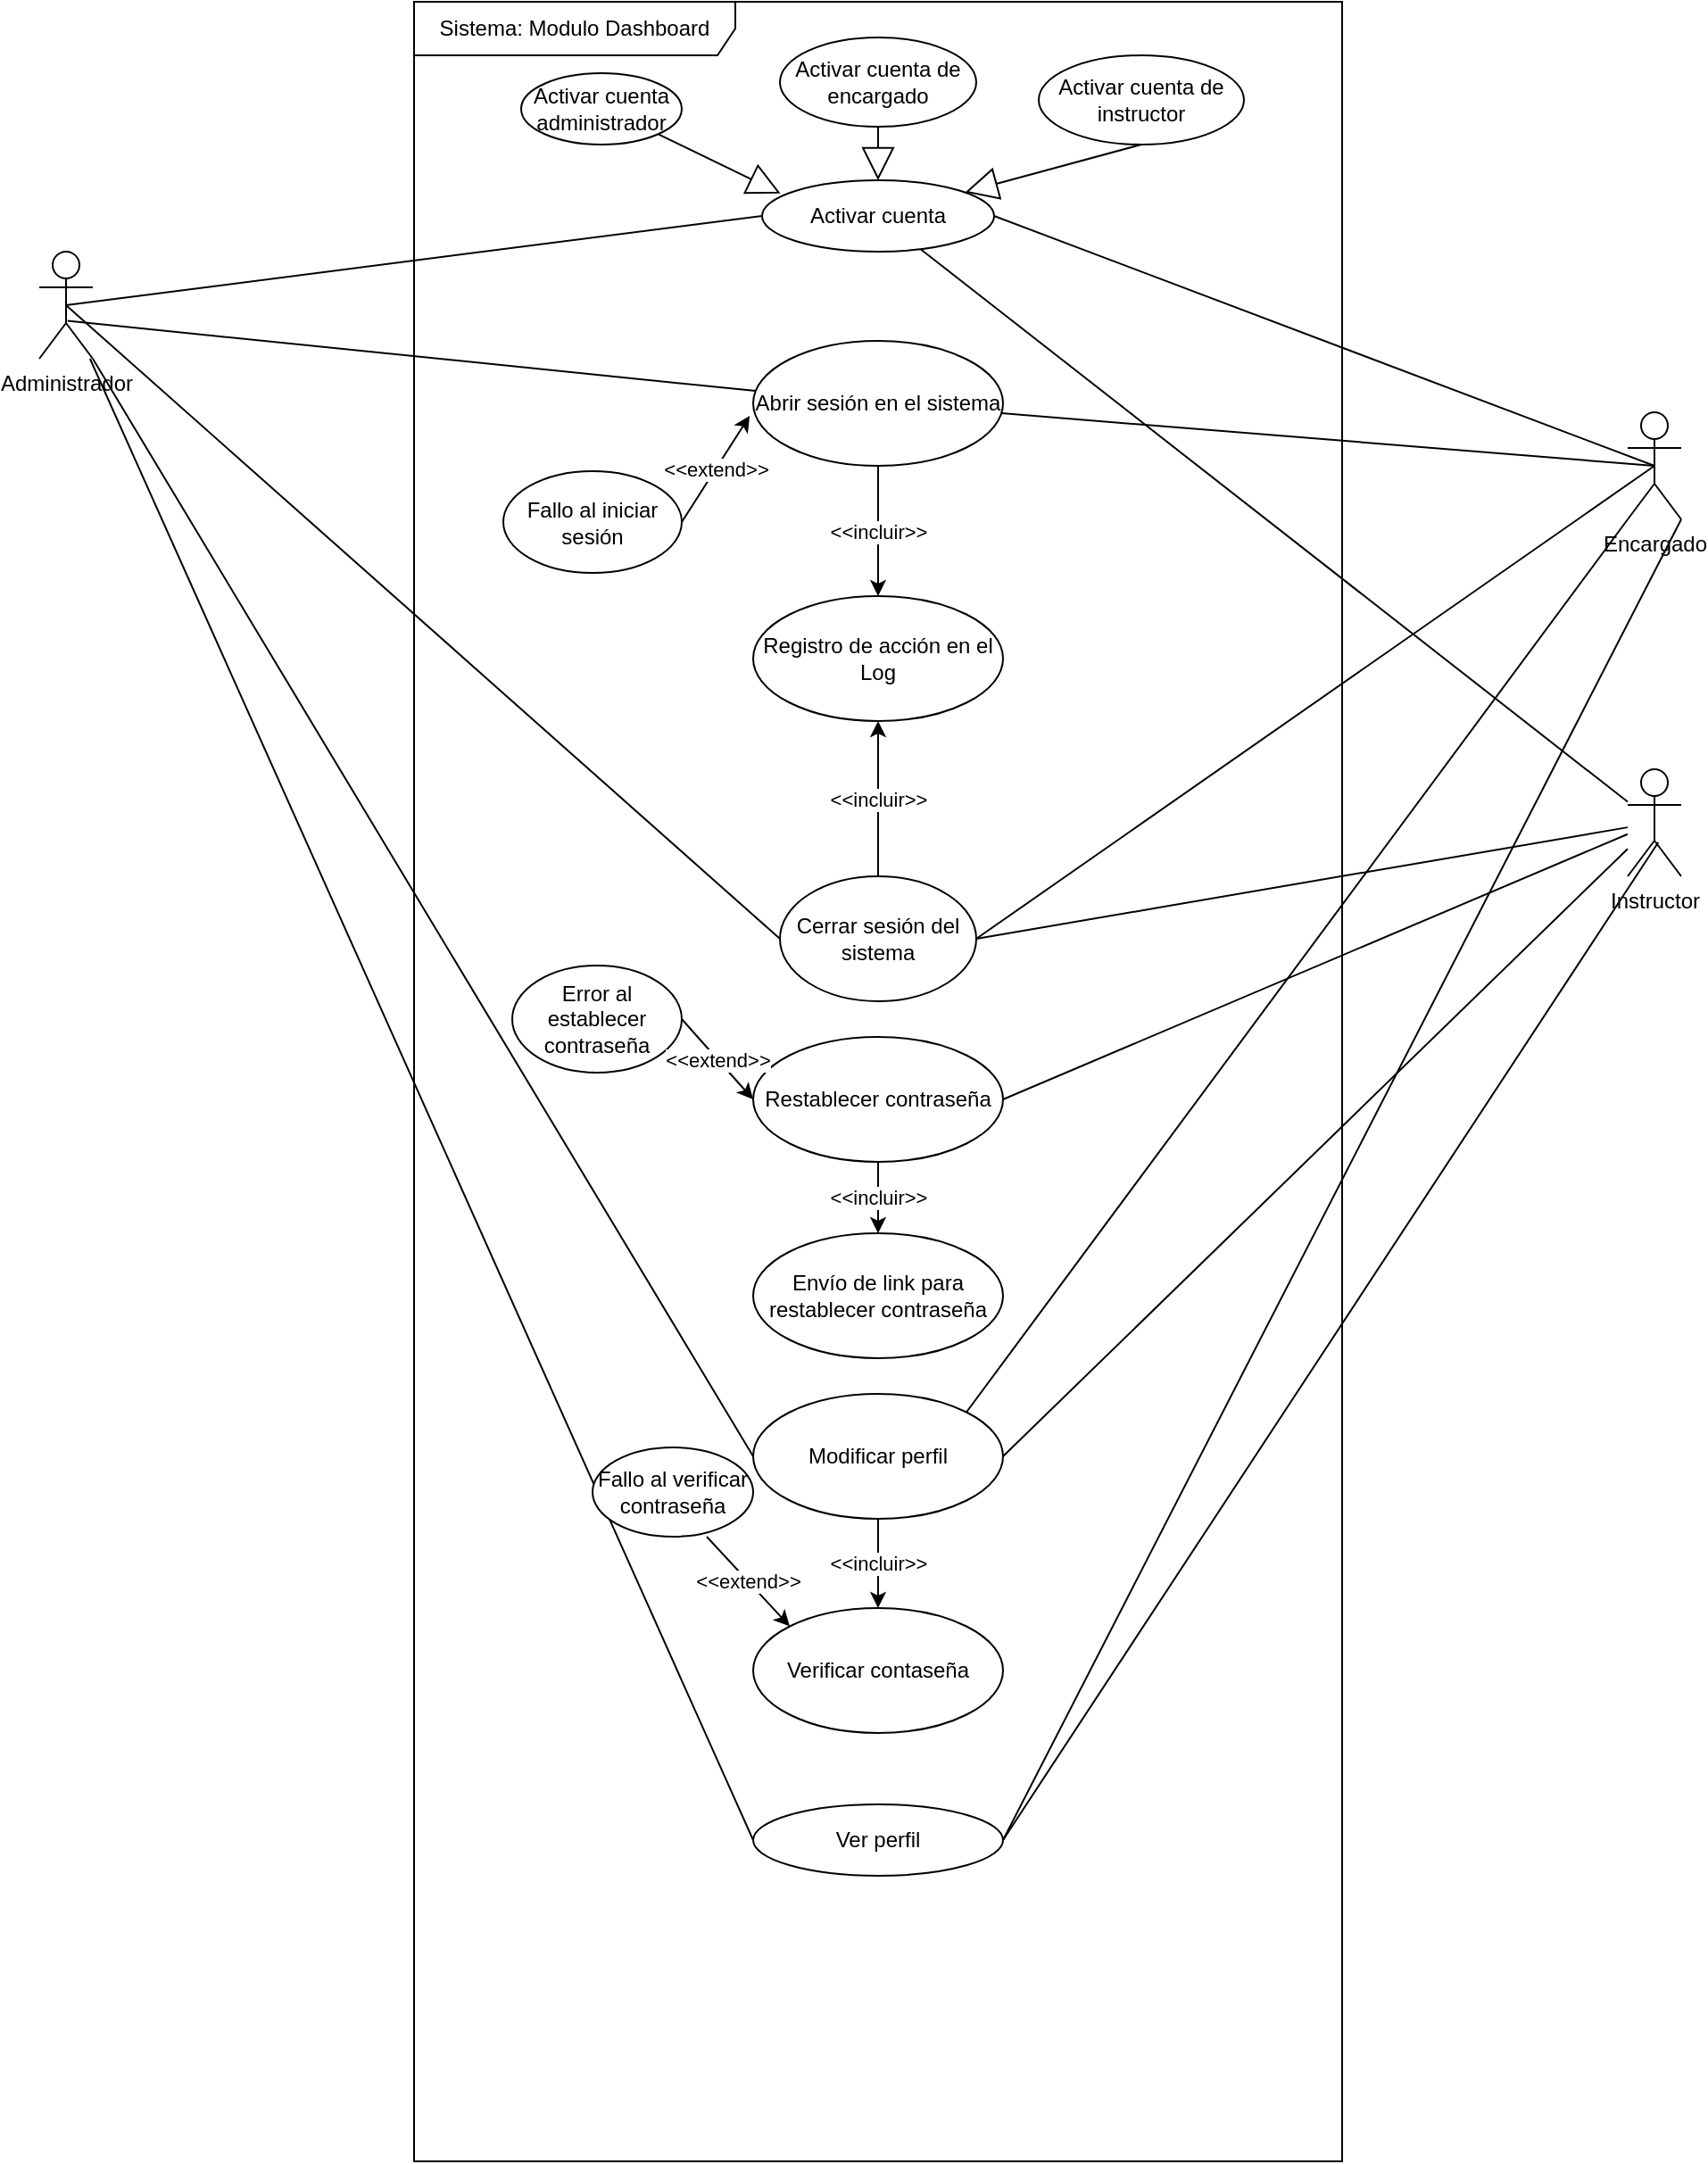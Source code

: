 <mxfile version="14.6.3" type="gitlab" pages="9">
  <diagram id="qmyD7euQ6ragWe69qDmb" name="Dashboard">
    <mxGraphModel dx="1422" dy="911" grid="1" gridSize="10" guides="1" tooltips="1" connect="1" arrows="1" fold="1" page="1" pageScale="1" pageWidth="827" pageHeight="1169" math="0" shadow="0">
      <root>
        <mxCell id="UQMgkp85hmdnUEmxdc-M-0" />
        <mxCell id="UQMgkp85hmdnUEmxdc-M-1" parent="UQMgkp85hmdnUEmxdc-M-0" />
        <mxCell id="UQMgkp85hmdnUEmxdc-M-2" value="Administrador" style="shape=umlActor;verticalLabelPosition=bottom;verticalAlign=top;html=1;" parent="UQMgkp85hmdnUEmxdc-M-1" vertex="1">
          <mxGeometry x="70" y="150" width="30" height="60" as="geometry" />
        </mxCell>
        <mxCell id="UQMgkp85hmdnUEmxdc-M-3" value="Encargado" style="shape=umlActor;verticalLabelPosition=bottom;verticalAlign=top;html=1;" parent="UQMgkp85hmdnUEmxdc-M-1" vertex="1">
          <mxGeometry x="960" y="240" width="30" height="60" as="geometry" />
        </mxCell>
        <mxCell id="UQMgkp85hmdnUEmxdc-M-4" value="Instructor" style="shape=umlActor;verticalLabelPosition=bottom;verticalAlign=top;html=1;" parent="UQMgkp85hmdnUEmxdc-M-1" vertex="1">
          <mxGeometry x="960" y="440" width="30" height="60" as="geometry" />
        </mxCell>
        <mxCell id="UQMgkp85hmdnUEmxdc-M-5" value="Sistema: Modulo Dashboard" style="shape=umlFrame;whiteSpace=wrap;html=1;width=180;height=30;" parent="UQMgkp85hmdnUEmxdc-M-1" vertex="1">
          <mxGeometry x="280" y="10" width="520" height="1210" as="geometry" />
        </mxCell>
        <mxCell id="UQMgkp85hmdnUEmxdc-M-6" value="Activar cuenta" style="ellipse;whiteSpace=wrap;html=1;" parent="UQMgkp85hmdnUEmxdc-M-1" vertex="1">
          <mxGeometry x="475" y="110" width="130" height="40" as="geometry" />
        </mxCell>
        <mxCell id="UQMgkp85hmdnUEmxdc-M-7" value="Cerrar sesión del sistema" style="ellipse;whiteSpace=wrap;html=1;" parent="UQMgkp85hmdnUEmxdc-M-1" vertex="1">
          <mxGeometry x="485" y="500" width="110" height="70" as="geometry" />
        </mxCell>
        <mxCell id="UQMgkp85hmdnUEmxdc-M-8" value="Restablecer contraseña" style="ellipse;whiteSpace=wrap;html=1;" parent="UQMgkp85hmdnUEmxdc-M-1" vertex="1">
          <mxGeometry x="470" y="590" width="140" height="70" as="geometry" />
        </mxCell>
        <mxCell id="UQMgkp85hmdnUEmxdc-M-9" value="Modificar perfil" style="ellipse;whiteSpace=wrap;html=1;" parent="UQMgkp85hmdnUEmxdc-M-1" vertex="1">
          <mxGeometry x="470" y="790" width="140" height="70" as="geometry" />
        </mxCell>
        <mxCell id="UQMgkp85hmdnUEmxdc-M-10" value="Verificar contaseña" style="ellipse;whiteSpace=wrap;html=1;" parent="UQMgkp85hmdnUEmxdc-M-1" vertex="1">
          <mxGeometry x="470" y="910" width="140" height="70" as="geometry" />
        </mxCell>
        <mxCell id="UQMgkp85hmdnUEmxdc-M-11" value="Registro de acción en el Log" style="ellipse;whiteSpace=wrap;html=1;" parent="UQMgkp85hmdnUEmxdc-M-1" vertex="1">
          <mxGeometry x="470" y="343" width="140" height="70" as="geometry" />
        </mxCell>
        <mxCell id="UQMgkp85hmdnUEmxdc-M-12" value="Abrir sesión en el sistema" style="ellipse;whiteSpace=wrap;html=1;" parent="UQMgkp85hmdnUEmxdc-M-1" vertex="1">
          <mxGeometry x="470" y="200" width="140" height="70" as="geometry" />
        </mxCell>
        <mxCell id="UQMgkp85hmdnUEmxdc-M-13" value="Envío de link para restablecer contraseña" style="ellipse;whiteSpace=wrap;html=1;" parent="UQMgkp85hmdnUEmxdc-M-1" vertex="1">
          <mxGeometry x="470" y="700" width="140" height="70" as="geometry" />
        </mxCell>
        <mxCell id="UQMgkp85hmdnUEmxdc-M-14" value="" style="endArrow=none;html=1;exitX=0.5;exitY=0.5;exitDx=0;exitDy=0;exitPerimeter=0;entryX=0;entryY=0.5;entryDx=0;entryDy=0;" parent="UQMgkp85hmdnUEmxdc-M-1" source="UQMgkp85hmdnUEmxdc-M-2" target="UQMgkp85hmdnUEmxdc-M-6" edge="1">
          <mxGeometry width="50" height="50" relative="1" as="geometry">
            <mxPoint x="140" y="180" as="sourcePoint" />
            <mxPoint x="190" y="130" as="targetPoint" />
          </mxGeometry>
        </mxCell>
        <mxCell id="UQMgkp85hmdnUEmxdc-M-15" value="" style="endArrow=none;html=1;exitX=0.528;exitY=0.646;exitDx=0;exitDy=0;exitPerimeter=0;" parent="UQMgkp85hmdnUEmxdc-M-1" source="UQMgkp85hmdnUEmxdc-M-2" target="UQMgkp85hmdnUEmxdc-M-12" edge="1">
          <mxGeometry width="50" height="50" relative="1" as="geometry">
            <mxPoint x="640" y="310" as="sourcePoint" />
            <mxPoint x="690" y="260" as="targetPoint" />
          </mxGeometry>
        </mxCell>
        <mxCell id="UQMgkp85hmdnUEmxdc-M-16" value="" style="endArrow=none;html=1;entryX=0.5;entryY=0.5;entryDx=0;entryDy=0;entryPerimeter=0;exitX=1;exitY=0.5;exitDx=0;exitDy=0;" parent="UQMgkp85hmdnUEmxdc-M-1" source="UQMgkp85hmdnUEmxdc-M-6" target="UQMgkp85hmdnUEmxdc-M-3" edge="1">
          <mxGeometry width="50" height="50" relative="1" as="geometry">
            <mxPoint x="640" y="310" as="sourcePoint" />
            <mxPoint x="690" y="260" as="targetPoint" />
          </mxGeometry>
        </mxCell>
        <mxCell id="UQMgkp85hmdnUEmxdc-M-17" value="" style="endArrow=none;html=1;entryX=0.5;entryY=0.5;entryDx=0;entryDy=0;entryPerimeter=0;" parent="UQMgkp85hmdnUEmxdc-M-1" source="UQMgkp85hmdnUEmxdc-M-12" target="UQMgkp85hmdnUEmxdc-M-3" edge="1">
          <mxGeometry width="50" height="50" relative="1" as="geometry">
            <mxPoint x="640" y="310" as="sourcePoint" />
            <mxPoint x="690" y="260" as="targetPoint" />
          </mxGeometry>
        </mxCell>
        <mxCell id="UQMgkp85hmdnUEmxdc-M-18" value="" style="endArrow=none;html=1;entryX=0.5;entryY=0.5;entryDx=0;entryDy=0;entryPerimeter=0;exitX=1;exitY=0.5;exitDx=0;exitDy=0;" parent="UQMgkp85hmdnUEmxdc-M-1" source="UQMgkp85hmdnUEmxdc-M-7" target="UQMgkp85hmdnUEmxdc-M-3" edge="1">
          <mxGeometry width="50" height="50" relative="1" as="geometry">
            <mxPoint x="640" y="430" as="sourcePoint" />
            <mxPoint x="690" y="380" as="targetPoint" />
          </mxGeometry>
        </mxCell>
        <mxCell id="UQMgkp85hmdnUEmxdc-M-19" value="" style="endArrow=none;html=1;exitX=0.5;exitY=0.5;exitDx=0;exitDy=0;exitPerimeter=0;entryX=0;entryY=0.5;entryDx=0;entryDy=0;" parent="UQMgkp85hmdnUEmxdc-M-1" source="UQMgkp85hmdnUEmxdc-M-2" target="UQMgkp85hmdnUEmxdc-M-7" edge="1">
          <mxGeometry width="50" height="50" relative="1" as="geometry">
            <mxPoint x="640" y="430" as="sourcePoint" />
            <mxPoint x="690" y="380" as="targetPoint" />
          </mxGeometry>
        </mxCell>
        <mxCell id="UQMgkp85hmdnUEmxdc-M-20" value="" style="endArrow=none;html=1;" parent="UQMgkp85hmdnUEmxdc-M-1" source="UQMgkp85hmdnUEmxdc-M-6" target="UQMgkp85hmdnUEmxdc-M-4" edge="1">
          <mxGeometry width="50" height="50" relative="1" as="geometry">
            <mxPoint x="640" y="550" as="sourcePoint" />
            <mxPoint x="690" y="500" as="targetPoint" />
          </mxGeometry>
        </mxCell>
        <mxCell id="UQMgkp85hmdnUEmxdc-M-21" value="" style="endArrow=none;html=1;exitX=1;exitY=0.5;exitDx=0;exitDy=0;" parent="UQMgkp85hmdnUEmxdc-M-1" source="UQMgkp85hmdnUEmxdc-M-7" target="UQMgkp85hmdnUEmxdc-M-4" edge="1">
          <mxGeometry width="50" height="50" relative="1" as="geometry">
            <mxPoint x="640" y="430" as="sourcePoint" />
            <mxPoint x="690" y="380" as="targetPoint" />
          </mxGeometry>
        </mxCell>
        <mxCell id="UQMgkp85hmdnUEmxdc-M-22" value="" style="endArrow=classic;html=1;exitX=0.5;exitY=1;exitDx=0;exitDy=0;" parent="UQMgkp85hmdnUEmxdc-M-1" source="UQMgkp85hmdnUEmxdc-M-12" target="UQMgkp85hmdnUEmxdc-M-11" edge="1">
          <mxGeometry relative="1" as="geometry">
            <mxPoint x="610" y="410" as="sourcePoint" />
            <mxPoint x="710" y="410" as="targetPoint" />
          </mxGeometry>
        </mxCell>
        <mxCell id="UQMgkp85hmdnUEmxdc-M-23" value="&amp;lt;&amp;lt;incluir&amp;gt;&amp;gt;" style="edgeLabel;resizable=0;html=1;align=center;verticalAlign=middle;" parent="UQMgkp85hmdnUEmxdc-M-22" connectable="0" vertex="1">
          <mxGeometry relative="1" as="geometry" />
        </mxCell>
        <mxCell id="UQMgkp85hmdnUEmxdc-M-24" value="" style="endArrow=classic;html=1;exitX=0.5;exitY=0;exitDx=0;exitDy=0;entryX=0.5;entryY=1;entryDx=0;entryDy=0;" parent="UQMgkp85hmdnUEmxdc-M-1" source="UQMgkp85hmdnUEmxdc-M-7" target="UQMgkp85hmdnUEmxdc-M-11" edge="1">
          <mxGeometry relative="1" as="geometry">
            <mxPoint x="610" y="410" as="sourcePoint" />
            <mxPoint x="710" y="410" as="targetPoint" />
          </mxGeometry>
        </mxCell>
        <mxCell id="UQMgkp85hmdnUEmxdc-M-25" value="&amp;lt;&amp;lt;incluir&amp;gt;&amp;gt;" style="edgeLabel;resizable=0;html=1;align=center;verticalAlign=middle;" parent="UQMgkp85hmdnUEmxdc-M-24" connectable="0" vertex="1">
          <mxGeometry relative="1" as="geometry" />
        </mxCell>
        <mxCell id="UQMgkp85hmdnUEmxdc-M-26" value="" style="endArrow=none;html=1;exitX=1;exitY=0.5;exitDx=0;exitDy=0;" parent="UQMgkp85hmdnUEmxdc-M-1" source="UQMgkp85hmdnUEmxdc-M-8" target="UQMgkp85hmdnUEmxdc-M-4" edge="1">
          <mxGeometry width="50" height="50" relative="1" as="geometry">
            <mxPoint x="720" y="710" as="sourcePoint" />
            <mxPoint x="770" y="660" as="targetPoint" />
          </mxGeometry>
        </mxCell>
        <mxCell id="UQMgkp85hmdnUEmxdc-M-27" value="" style="endArrow=none;html=1;exitX=1;exitY=0.5;exitDx=0;exitDy=0;" parent="UQMgkp85hmdnUEmxdc-M-1" source="UQMgkp85hmdnUEmxdc-M-9" target="UQMgkp85hmdnUEmxdc-M-4" edge="1">
          <mxGeometry width="50" height="50" relative="1" as="geometry">
            <mxPoint x="720" y="710" as="sourcePoint" />
            <mxPoint x="770" y="660" as="targetPoint" />
          </mxGeometry>
        </mxCell>
        <mxCell id="UQMgkp85hmdnUEmxdc-M-28" value="" style="endArrow=classic;html=1;exitX=0.5;exitY=1;exitDx=0;exitDy=0;entryX=0.5;entryY=0;entryDx=0;entryDy=0;" parent="UQMgkp85hmdnUEmxdc-M-1" source="UQMgkp85hmdnUEmxdc-M-9" target="UQMgkp85hmdnUEmxdc-M-10" edge="1">
          <mxGeometry relative="1" as="geometry">
            <mxPoint x="690" y="800" as="sourcePoint" />
            <mxPoint x="790" y="800" as="targetPoint" />
          </mxGeometry>
        </mxCell>
        <mxCell id="UQMgkp85hmdnUEmxdc-M-29" value="&amp;lt;&amp;lt;incluir&amp;gt;&amp;gt;" style="edgeLabel;resizable=0;html=1;align=center;verticalAlign=middle;" parent="UQMgkp85hmdnUEmxdc-M-28" connectable="0" vertex="1">
          <mxGeometry relative="1" as="geometry" />
        </mxCell>
        <mxCell id="UQMgkp85hmdnUEmxdc-M-30" value="" style="endArrow=none;html=1;exitX=1;exitY=1;exitDx=0;exitDy=0;exitPerimeter=0;entryX=0;entryY=0.5;entryDx=0;entryDy=0;" parent="UQMgkp85hmdnUEmxdc-M-1" source="UQMgkp85hmdnUEmxdc-M-2" target="UQMgkp85hmdnUEmxdc-M-9" edge="1">
          <mxGeometry width="50" height="50" relative="1" as="geometry">
            <mxPoint x="640" y="470" as="sourcePoint" />
            <mxPoint x="690" y="420" as="targetPoint" />
          </mxGeometry>
        </mxCell>
        <mxCell id="UQMgkp85hmdnUEmxdc-M-31" value="" style="endArrow=classic;html=1;exitX=0.5;exitY=1;exitDx=0;exitDy=0;" parent="UQMgkp85hmdnUEmxdc-M-1" source="UQMgkp85hmdnUEmxdc-M-8" target="UQMgkp85hmdnUEmxdc-M-13" edge="1">
          <mxGeometry relative="1" as="geometry">
            <mxPoint x="320" y="740" as="sourcePoint" />
            <mxPoint x="420" y="740" as="targetPoint" />
          </mxGeometry>
        </mxCell>
        <mxCell id="UQMgkp85hmdnUEmxdc-M-32" value="&amp;lt;&amp;lt;incluir&amp;gt;&amp;gt;" style="edgeLabel;resizable=0;html=1;align=center;verticalAlign=middle;" parent="UQMgkp85hmdnUEmxdc-M-31" connectable="0" vertex="1">
          <mxGeometry relative="1" as="geometry" />
        </mxCell>
        <mxCell id="UQMgkp85hmdnUEmxdc-M-33" value="" style="endArrow=none;html=1;entryX=0;entryY=1;entryDx=0;entryDy=0;entryPerimeter=0;exitX=1;exitY=0;exitDx=0;exitDy=0;" parent="UQMgkp85hmdnUEmxdc-M-1" source="UQMgkp85hmdnUEmxdc-M-9" target="UQMgkp85hmdnUEmxdc-M-3" edge="1">
          <mxGeometry width="50" height="50" relative="1" as="geometry">
            <mxPoint x="400" y="530" as="sourcePoint" />
            <mxPoint x="450" y="480" as="targetPoint" />
          </mxGeometry>
        </mxCell>
        <mxCell id="UQMgkp85hmdnUEmxdc-M-34" value="Ver perfil" style="ellipse;whiteSpace=wrap;html=1;" parent="UQMgkp85hmdnUEmxdc-M-1" vertex="1">
          <mxGeometry x="470" y="1020" width="140" height="40" as="geometry" />
        </mxCell>
        <mxCell id="UQMgkp85hmdnUEmxdc-M-35" value="" style="endArrow=none;html=1;exitX=0;exitY=0.5;exitDx=0;exitDy=0;" parent="UQMgkp85hmdnUEmxdc-M-1" source="UQMgkp85hmdnUEmxdc-M-34" target="UQMgkp85hmdnUEmxdc-M-2" edge="1">
          <mxGeometry width="50" height="50" relative="1" as="geometry">
            <mxPoint x="400" y="910" as="sourcePoint" />
            <mxPoint x="450" y="860" as="targetPoint" />
          </mxGeometry>
        </mxCell>
        <mxCell id="UQMgkp85hmdnUEmxdc-M-36" value="" style="endArrow=none;html=1;entryX=1;entryY=1;entryDx=0;entryDy=0;entryPerimeter=0;exitX=1;exitY=0.5;exitDx=0;exitDy=0;" parent="UQMgkp85hmdnUEmxdc-M-1" source="UQMgkp85hmdnUEmxdc-M-34" target="UQMgkp85hmdnUEmxdc-M-3" edge="1">
          <mxGeometry width="50" height="50" relative="1" as="geometry">
            <mxPoint x="400" y="530" as="sourcePoint" />
            <mxPoint x="450" y="480" as="targetPoint" />
          </mxGeometry>
        </mxCell>
        <mxCell id="UQMgkp85hmdnUEmxdc-M-37" value="" style="endArrow=none;html=1;entryX=0.571;entryY=0.683;entryDx=0;entryDy=0;entryPerimeter=0;exitX=1;exitY=0.5;exitDx=0;exitDy=0;" parent="UQMgkp85hmdnUEmxdc-M-1" source="UQMgkp85hmdnUEmxdc-M-34" target="UQMgkp85hmdnUEmxdc-M-4" edge="1">
          <mxGeometry width="50" height="50" relative="1" as="geometry">
            <mxPoint x="400" y="730" as="sourcePoint" />
            <mxPoint x="450" y="680" as="targetPoint" />
          </mxGeometry>
        </mxCell>
        <mxCell id="sCeebQ2GeHT0EmTB1RP0-0" value="Fallo al iniciar sesión" style="ellipse;whiteSpace=wrap;html=1;" parent="UQMgkp85hmdnUEmxdc-M-1" vertex="1">
          <mxGeometry x="330" y="273" width="100" height="57" as="geometry" />
        </mxCell>
        <mxCell id="sCeebQ2GeHT0EmTB1RP0-1" value="" style="endArrow=classic;html=1;entryX=-0.014;entryY=0.6;entryDx=0;entryDy=0;entryPerimeter=0;exitX=1;exitY=0.5;exitDx=0;exitDy=0;" parent="UQMgkp85hmdnUEmxdc-M-1" source="sCeebQ2GeHT0EmTB1RP0-0" target="UQMgkp85hmdnUEmxdc-M-12" edge="1">
          <mxGeometry relative="1" as="geometry">
            <mxPoint x="470" y="340" as="sourcePoint" />
            <mxPoint x="570" y="340" as="targetPoint" />
          </mxGeometry>
        </mxCell>
        <mxCell id="sCeebQ2GeHT0EmTB1RP0-2" value="&amp;lt;&amp;lt;extend&amp;gt;&amp;gt;" style="edgeLabel;resizable=0;html=1;align=center;verticalAlign=middle;" parent="sCeebQ2GeHT0EmTB1RP0-1" connectable="0" vertex="1">
          <mxGeometry relative="1" as="geometry" />
        </mxCell>
        <mxCell id="sCeebQ2GeHT0EmTB1RP0-3" value="Error al establecer contraseña" style="ellipse;whiteSpace=wrap;html=1;" parent="UQMgkp85hmdnUEmxdc-M-1" vertex="1">
          <mxGeometry x="335" y="550" width="95" height="60" as="geometry" />
        </mxCell>
        <mxCell id="sCeebQ2GeHT0EmTB1RP0-4" value="" style="endArrow=classic;html=1;exitX=1;exitY=0.5;exitDx=0;exitDy=0;entryX=0;entryY=0.5;entryDx=0;entryDy=0;" parent="UQMgkp85hmdnUEmxdc-M-1" source="sCeebQ2GeHT0EmTB1RP0-3" target="UQMgkp85hmdnUEmxdc-M-8" edge="1">
          <mxGeometry relative="1" as="geometry">
            <mxPoint x="470" y="620" as="sourcePoint" />
            <mxPoint x="570" y="620" as="targetPoint" />
          </mxGeometry>
        </mxCell>
        <mxCell id="sCeebQ2GeHT0EmTB1RP0-5" value="&amp;lt;&amp;lt;extend&amp;gt;&amp;gt;" style="edgeLabel;resizable=0;html=1;align=center;verticalAlign=middle;" parent="sCeebQ2GeHT0EmTB1RP0-4" connectable="0" vertex="1">
          <mxGeometry relative="1" as="geometry" />
        </mxCell>
        <mxCell id="sCeebQ2GeHT0EmTB1RP0-6" value="Fallo al verificar contraseña" style="ellipse;whiteSpace=wrap;html=1;" parent="UQMgkp85hmdnUEmxdc-M-1" vertex="1">
          <mxGeometry x="380" y="820" width="90" height="50" as="geometry" />
        </mxCell>
        <mxCell id="sCeebQ2GeHT0EmTB1RP0-8" value="" style="endArrow=classic;html=1;exitX=0.711;exitY=1;exitDx=0;exitDy=0;exitPerimeter=0;entryX=0;entryY=0;entryDx=0;entryDy=0;" parent="UQMgkp85hmdnUEmxdc-M-1" source="sCeebQ2GeHT0EmTB1RP0-6" target="UQMgkp85hmdnUEmxdc-M-10" edge="1">
          <mxGeometry relative="1" as="geometry">
            <mxPoint x="470" y="810" as="sourcePoint" />
            <mxPoint x="570" y="810" as="targetPoint" />
          </mxGeometry>
        </mxCell>
        <mxCell id="sCeebQ2GeHT0EmTB1RP0-9" value="&amp;lt;&amp;lt;extend&amp;gt;&amp;gt;" style="edgeLabel;resizable=0;html=1;align=center;verticalAlign=middle;" parent="sCeebQ2GeHT0EmTB1RP0-8" connectable="0" vertex="1">
          <mxGeometry relative="1" as="geometry" />
        </mxCell>
        <mxCell id="sCeebQ2GeHT0EmTB1RP0-10" value="Activar cuenta administrador" style="ellipse;whiteSpace=wrap;html=1;" parent="UQMgkp85hmdnUEmxdc-M-1" vertex="1">
          <mxGeometry x="340" y="50" width="90" height="40" as="geometry" />
        </mxCell>
        <mxCell id="sCeebQ2GeHT0EmTB1RP0-11" value="Activar cuenta de encargado" style="ellipse;whiteSpace=wrap;html=1;" parent="UQMgkp85hmdnUEmxdc-M-1" vertex="1">
          <mxGeometry x="485" y="30" width="110" height="50" as="geometry" />
        </mxCell>
        <mxCell id="sCeebQ2GeHT0EmTB1RP0-12" value="Activar cuenta de instructor" style="ellipse;whiteSpace=wrap;html=1;" parent="UQMgkp85hmdnUEmxdc-M-1" vertex="1">
          <mxGeometry x="630" y="40" width="115" height="50" as="geometry" />
        </mxCell>
        <mxCell id="sCeebQ2GeHT0EmTB1RP0-13" value="" style="endArrow=block;endSize=16;endFill=0;html=1;exitX=1;exitY=1;exitDx=0;exitDy=0;entryX=0.079;entryY=0.183;entryDx=0;entryDy=0;entryPerimeter=0;" parent="UQMgkp85hmdnUEmxdc-M-1" source="sCeebQ2GeHT0EmTB1RP0-10" target="UQMgkp85hmdnUEmxdc-M-6" edge="1">
          <mxGeometry width="160" relative="1" as="geometry">
            <mxPoint x="440" y="190" as="sourcePoint" />
            <mxPoint x="600" y="190" as="targetPoint" />
          </mxGeometry>
        </mxCell>
        <mxCell id="sCeebQ2GeHT0EmTB1RP0-14" value="" style="endArrow=block;endSize=16;endFill=0;html=1;exitX=0.5;exitY=1;exitDx=0;exitDy=0;entryX=0.5;entryY=0;entryDx=0;entryDy=0;" parent="UQMgkp85hmdnUEmxdc-M-1" source="sCeebQ2GeHT0EmTB1RP0-11" target="UQMgkp85hmdnUEmxdc-M-6" edge="1">
          <mxGeometry width="160" relative="1" as="geometry">
            <mxPoint x="440" y="190" as="sourcePoint" />
            <mxPoint x="600" y="190" as="targetPoint" />
          </mxGeometry>
        </mxCell>
        <mxCell id="sCeebQ2GeHT0EmTB1RP0-15" value="" style="endArrow=block;endSize=16;endFill=0;html=1;exitX=0.5;exitY=1;exitDx=0;exitDy=0;" parent="UQMgkp85hmdnUEmxdc-M-1" source="sCeebQ2GeHT0EmTB1RP0-12" target="UQMgkp85hmdnUEmxdc-M-6" edge="1">
          <mxGeometry width="160" relative="1" as="geometry">
            <mxPoint x="440" y="190" as="sourcePoint" />
            <mxPoint x="600" y="190" as="targetPoint" />
          </mxGeometry>
        </mxCell>
      </root>
    </mxGraphModel>
  </diagram>
  <diagram id="3ZEuwci_mX_14iWvrCb4" name="Cliente">
    <mxGraphModel dx="1422" dy="911" grid="1" gridSize="10" guides="1" tooltips="1" connect="1" arrows="1" fold="1" page="1" pageScale="1" pageWidth="827" pageHeight="1169" math="0" shadow="0">
      <root>
        <mxCell id="syBfEY2RoGDfHE_sOtXv-0" />
        <mxCell id="syBfEY2RoGDfHE_sOtXv-1" parent="syBfEY2RoGDfHE_sOtXv-0" />
        <mxCell id="TYNdjuWiQ1pSXB-F9mXA-0" value="Administrador" style="shape=umlActor;verticalLabelPosition=bottom;verticalAlign=top;html=1;outlineConnect=0;" parent="syBfEY2RoGDfHE_sOtXv-1" vertex="1">
          <mxGeometry x="30" y="435" width="30" height="60" as="geometry" />
        </mxCell>
        <mxCell id="TYNdjuWiQ1pSXB-F9mXA-1" value="Encargado" style="shape=umlActor;verticalLabelPosition=bottom;verticalAlign=top;html=1;outlineConnect=0;" parent="syBfEY2RoGDfHE_sOtXv-1" vertex="1">
          <mxGeometry x="960" y="390" width="30" height="60" as="geometry" />
        </mxCell>
        <mxCell id="TYNdjuWiQ1pSXB-F9mXA-2" value="Instructor" style="shape=umlActor;verticalLabelPosition=bottom;verticalAlign=top;html=1;outlineConnect=0;" parent="syBfEY2RoGDfHE_sOtXv-1" vertex="1">
          <mxGeometry x="920" y="820" width="30" height="60" as="geometry" />
        </mxCell>
        <mxCell id="TYNdjuWiQ1pSXB-F9mXA-3" value="Sistema: Modulo Cliente" style="shape=umlFrame;whiteSpace=wrap;html=1;width=170;height=20;" parent="syBfEY2RoGDfHE_sOtXv-1" vertex="1">
          <mxGeometry x="190" y="50" width="610" height="1140" as="geometry" />
        </mxCell>
        <mxCell id="TYNdjuWiQ1pSXB-F9mXA-4" value="Registrar cliente" style="ellipse;whiteSpace=wrap;html=1;" parent="syBfEY2RoGDfHE_sOtXv-1" vertex="1">
          <mxGeometry x="395" y="90" width="120" height="70" as="geometry" />
        </mxCell>
        <mxCell id="TYNdjuWiQ1pSXB-F9mXA-5" value="" style="endArrow=none;html=1;" parent="syBfEY2RoGDfHE_sOtXv-1" source="TYNdjuWiQ1pSXB-F9mXA-0" target="TYNdjuWiQ1pSXB-F9mXA-4" edge="1">
          <mxGeometry width="50" height="50" relative="1" as="geometry">
            <mxPoint x="570" y="260" as="sourcePoint" />
            <mxPoint x="620" y="210" as="targetPoint" />
          </mxGeometry>
        </mxCell>
        <mxCell id="TYNdjuWiQ1pSXB-F9mXA-6" value="" style="endArrow=none;html=1;entryX=0.5;entryY=0.5;entryDx=0;entryDy=0;entryPerimeter=0;exitX=1;exitY=0.5;exitDx=0;exitDy=0;" parent="syBfEY2RoGDfHE_sOtXv-1" source="uQ9uiw7hUeeW2sstgkXa-2" target="TYNdjuWiQ1pSXB-F9mXA-1" edge="1">
          <mxGeometry width="50" height="50" relative="1" as="geometry">
            <mxPoint x="610" y="240" as="sourcePoint" />
            <mxPoint x="660" y="190" as="targetPoint" />
          </mxGeometry>
        </mxCell>
        <mxCell id="TYNdjuWiQ1pSXB-F9mXA-7" value="" style="endArrow=none;html=1;entryX=0;entryY=0.333;entryDx=0;entryDy=0;entryPerimeter=0;exitX=1;exitY=0.5;exitDx=0;exitDy=0;" parent="syBfEY2RoGDfHE_sOtXv-1" source="uQ9uiw7hUeeW2sstgkXa-2" target="TYNdjuWiQ1pSXB-F9mXA-2" edge="1">
          <mxGeometry width="50" height="50" relative="1" as="geometry">
            <mxPoint x="570" y="260" as="sourcePoint" />
            <mxPoint x="620" y="210" as="targetPoint" />
          </mxGeometry>
        </mxCell>
        <mxCell id="uQ9uiw7hUeeW2sstgkXa-0" value="Ver lista de clientes" style="ellipse;whiteSpace=wrap;html=1;" parent="syBfEY2RoGDfHE_sOtXv-1" vertex="1">
          <mxGeometry x="430" y="495" width="140" height="40" as="geometry" />
        </mxCell>
        <mxCell id="uQ9uiw7hUeeW2sstgkXa-1" value="Editar información de un cliente" style="ellipse;whiteSpace=wrap;html=1;" parent="syBfEY2RoGDfHE_sOtXv-1" vertex="1">
          <mxGeometry x="430" y="585" width="140" height="60" as="geometry" />
        </mxCell>
        <mxCell id="uQ9uiw7hUeeW2sstgkXa-2" value="Renovar membresía" style="ellipse;whiteSpace=wrap;html=1;" parent="syBfEY2RoGDfHE_sOtXv-1" vertex="1">
          <mxGeometry x="425" y="360" width="140" height="70" as="geometry" />
        </mxCell>
        <mxCell id="uQ9uiw7hUeeW2sstgkXa-3" value="Crear membresía" style="ellipse;whiteSpace=wrap;html=1;" parent="syBfEY2RoGDfHE_sOtXv-1" vertex="1">
          <mxGeometry x="385" y="240" width="140" height="70" as="geometry" />
        </mxCell>
        <mxCell id="uQ9uiw7hUeeW2sstgkXa-4" value="" style="endArrow=classic;html=1;entryX=0.5;entryY=1;entryDx=0;entryDy=0;exitX=0.5;exitY=0;exitDx=0;exitDy=0;" parent="syBfEY2RoGDfHE_sOtXv-1" source="uQ9uiw7hUeeW2sstgkXa-3" target="TYNdjuWiQ1pSXB-F9mXA-4" edge="1">
          <mxGeometry relative="1" as="geometry">
            <mxPoint x="470" y="220" as="sourcePoint" />
            <mxPoint x="570" y="220" as="targetPoint" />
          </mxGeometry>
        </mxCell>
        <mxCell id="uQ9uiw7hUeeW2sstgkXa-5" value="&amp;lt;&amp;lt;incluir&amp;gt;&amp;gt;" style="edgeLabel;resizable=0;html=1;align=center;verticalAlign=middle;" parent="uQ9uiw7hUeeW2sstgkXa-4" connectable="0" vertex="1">
          <mxGeometry relative="1" as="geometry" />
        </mxCell>
        <mxCell id="mVsb4KpMlR-nSzDeVGR2-0" value="Registrar hoja clínica" style="ellipse;whiteSpace=wrap;html=1;" parent="syBfEY2RoGDfHE_sOtXv-1" vertex="1">
          <mxGeometry x="430" y="690" width="140" height="50" as="geometry" />
        </mxCell>
        <mxCell id="mVsb4KpMlR-nSzDeVGR2-1" value="Ver hoja clínica" style="ellipse;whiteSpace=wrap;html=1;" parent="syBfEY2RoGDfHE_sOtXv-1" vertex="1">
          <mxGeometry x="425" y="790" width="140" height="40" as="geometry" />
        </mxCell>
        <mxCell id="mVsb4KpMlR-nSzDeVGR2-2" value="Editar hoja clínica" style="ellipse;whiteSpace=wrap;html=1;" parent="syBfEY2RoGDfHE_sOtXv-1" vertex="1">
          <mxGeometry x="425" y="880" width="140" height="40" as="geometry" />
        </mxCell>
        <mxCell id="mVsb4KpMlR-nSzDeVGR2-3" value="Eliminar hoja clínica" style="ellipse;whiteSpace=wrap;html=1;" parent="syBfEY2RoGDfHE_sOtXv-1" vertex="1">
          <mxGeometry x="420" y="980" width="140" height="40" as="geometry" />
        </mxCell>
        <mxCell id="mVsb4KpMlR-nSzDeVGR2-4" value="Verificar caducidad de membresía anterior" style="ellipse;whiteSpace=wrap;html=1;" parent="syBfEY2RoGDfHE_sOtXv-1" vertex="1">
          <mxGeometry x="230" y="360" width="120" height="70" as="geometry" />
        </mxCell>
        <mxCell id="mVsb4KpMlR-nSzDeVGR2-5" value="" style="endArrow=classic;html=1;entryX=1;entryY=0.5;entryDx=0;entryDy=0;exitX=0;exitY=0.5;exitDx=0;exitDy=0;" parent="syBfEY2RoGDfHE_sOtXv-1" source="uQ9uiw7hUeeW2sstgkXa-2" target="mVsb4KpMlR-nSzDeVGR2-4" edge="1">
          <mxGeometry relative="1" as="geometry">
            <mxPoint x="470" y="540" as="sourcePoint" />
            <mxPoint x="570" y="540" as="targetPoint" />
          </mxGeometry>
        </mxCell>
        <mxCell id="mVsb4KpMlR-nSzDeVGR2-6" value="&amp;lt;&amp;lt;incluir&amp;gt;&amp;gt;" style="edgeLabel;resizable=0;html=1;align=center;verticalAlign=middle;" parent="mVsb4KpMlR-nSzDeVGR2-5" connectable="0" vertex="1">
          <mxGeometry relative="1" as="geometry" />
        </mxCell>
        <mxCell id="hfFL_KqwtSlYR0vGqEbt-2" value="" style="endArrow=none;html=1;entryX=0;entryY=0.5;entryDx=0;entryDy=0;" parent="syBfEY2RoGDfHE_sOtXv-1" source="TYNdjuWiQ1pSXB-F9mXA-0" target="uQ9uiw7hUeeW2sstgkXa-3" edge="1">
          <mxGeometry width="50" height="50" relative="1" as="geometry">
            <mxPoint x="500" y="360" as="sourcePoint" />
            <mxPoint x="550" y="310" as="targetPoint" />
          </mxGeometry>
        </mxCell>
        <mxCell id="hfFL_KqwtSlYR0vGqEbt-3" value="" style="endArrow=none;html=1;entryX=0;entryY=1;entryDx=0;entryDy=0;" parent="syBfEY2RoGDfHE_sOtXv-1" source="TYNdjuWiQ1pSXB-F9mXA-0" target="uQ9uiw7hUeeW2sstgkXa-2" edge="1">
          <mxGeometry width="50" height="50" relative="1" as="geometry">
            <mxPoint x="500" y="360" as="sourcePoint" />
            <mxPoint x="550" y="310" as="targetPoint" />
          </mxGeometry>
        </mxCell>
        <mxCell id="hfFL_KqwtSlYR0vGqEbt-4" value="" style="endArrow=none;html=1;entryX=0;entryY=0.5;entryDx=0;entryDy=0;" parent="syBfEY2RoGDfHE_sOtXv-1" source="TYNdjuWiQ1pSXB-F9mXA-0" target="uQ9uiw7hUeeW2sstgkXa-0" edge="1">
          <mxGeometry width="50" height="50" relative="1" as="geometry">
            <mxPoint x="500" y="360" as="sourcePoint" />
            <mxPoint x="550" y="310" as="targetPoint" />
          </mxGeometry>
        </mxCell>
        <mxCell id="hfFL_KqwtSlYR0vGqEbt-7" value="" style="endArrow=none;html=1;exitX=1;exitY=1;exitDx=0;exitDy=0;exitPerimeter=0;entryX=0;entryY=0.5;entryDx=0;entryDy=0;" parent="syBfEY2RoGDfHE_sOtXv-1" source="TYNdjuWiQ1pSXB-F9mXA-0" target="uQ9uiw7hUeeW2sstgkXa-1" edge="1">
          <mxGeometry width="50" height="50" relative="1" as="geometry">
            <mxPoint x="500" y="460" as="sourcePoint" />
            <mxPoint x="550" y="410" as="targetPoint" />
          </mxGeometry>
        </mxCell>
        <mxCell id="hfFL_KqwtSlYR0vGqEbt-8" value="" style="endArrow=none;html=1;entryX=0;entryY=0.5;entryDx=0;entryDy=0;" parent="syBfEY2RoGDfHE_sOtXv-1" source="TYNdjuWiQ1pSXB-F9mXA-0" target="mVsb4KpMlR-nSzDeVGR2-0" edge="1">
          <mxGeometry width="50" height="50" relative="1" as="geometry">
            <mxPoint x="500" y="560" as="sourcePoint" />
            <mxPoint x="550" y="510" as="targetPoint" />
          </mxGeometry>
        </mxCell>
        <mxCell id="hfFL_KqwtSlYR0vGqEbt-9" value="" style="endArrow=none;html=1;entryX=0.036;entryY=0.683;entryDx=0;entryDy=0;entryPerimeter=0;" parent="syBfEY2RoGDfHE_sOtXv-1" source="TYNdjuWiQ1pSXB-F9mXA-0" target="mVsb4KpMlR-nSzDeVGR2-1" edge="1">
          <mxGeometry width="50" height="50" relative="1" as="geometry">
            <mxPoint x="500" y="560" as="sourcePoint" />
            <mxPoint x="550" y="510" as="targetPoint" />
          </mxGeometry>
        </mxCell>
        <mxCell id="hfFL_KqwtSlYR0vGqEbt-10" value="" style="endArrow=none;html=1;exitX=1;exitY=1;exitDx=0;exitDy=0;exitPerimeter=0;entryX=0;entryY=0.5;entryDx=0;entryDy=0;" parent="syBfEY2RoGDfHE_sOtXv-1" source="TYNdjuWiQ1pSXB-F9mXA-0" target="mVsb4KpMlR-nSzDeVGR2-2" edge="1">
          <mxGeometry width="50" height="50" relative="1" as="geometry">
            <mxPoint x="500" y="820" as="sourcePoint" />
            <mxPoint x="550" y="770" as="targetPoint" />
          </mxGeometry>
        </mxCell>
        <mxCell id="hfFL_KqwtSlYR0vGqEbt-11" value="" style="endArrow=none;html=1;entryX=0;entryY=0.5;entryDx=0;entryDy=0;" parent="syBfEY2RoGDfHE_sOtXv-1" target="mVsb4KpMlR-nSzDeVGR2-3" edge="1">
          <mxGeometry width="50" height="50" relative="1" as="geometry">
            <mxPoint x="60" y="500" as="sourcePoint" />
            <mxPoint x="550" y="770" as="targetPoint" />
          </mxGeometry>
        </mxCell>
        <mxCell id="hfFL_KqwtSlYR0vGqEbt-12" value="" style="endArrow=classic;html=1;entryX=1;entryY=1;entryDx=0;entryDy=0;exitX=1;exitY=0.5;exitDx=0;exitDy=0;" parent="syBfEY2RoGDfHE_sOtXv-1" source="mVsb4KpMlR-nSzDeVGR2-2" target="mVsb4KpMlR-nSzDeVGR2-1" edge="1">
          <mxGeometry relative="1" as="geometry">
            <mxPoint x="470" y="930" as="sourcePoint" />
            <mxPoint x="570" y="930" as="targetPoint" />
            <Array as="points">
              <mxPoint x="540" y="860" />
            </Array>
          </mxGeometry>
        </mxCell>
        <mxCell id="hfFL_KqwtSlYR0vGqEbt-13" value="&amp;lt;&amp;lt;incluir&amp;gt;&amp;gt;" style="edgeLabel;resizable=0;html=1;align=center;verticalAlign=middle;" parent="hfFL_KqwtSlYR0vGqEbt-12" connectable="0" vertex="1">
          <mxGeometry relative="1" as="geometry" />
        </mxCell>
        <mxCell id="hfFL_KqwtSlYR0vGqEbt-14" value="" style="endArrow=classic;html=1;exitX=1;exitY=0.5;exitDx=0;exitDy=0;entryX=1;entryY=0.5;entryDx=0;entryDy=0;" parent="syBfEY2RoGDfHE_sOtXv-1" source="mVsb4KpMlR-nSzDeVGR2-3" target="mVsb4KpMlR-nSzDeVGR2-1" edge="1">
          <mxGeometry relative="1" as="geometry">
            <mxPoint x="470" y="930" as="sourcePoint" />
            <mxPoint x="570" y="930" as="targetPoint" />
            <Array as="points">
              <mxPoint x="610" y="890" />
            </Array>
          </mxGeometry>
        </mxCell>
        <mxCell id="hfFL_KqwtSlYR0vGqEbt-15" value="&amp;lt;&amp;lt;incluir&amp;gt;&amp;gt;" style="edgeLabel;resizable=0;html=1;align=center;verticalAlign=middle;" parent="hfFL_KqwtSlYR0vGqEbt-14" connectable="0" vertex="1">
          <mxGeometry relative="1" as="geometry" />
        </mxCell>
        <mxCell id="qpdJXTLsurV6TlccY6p4-0" value="" style="endArrow=none;html=1;exitX=1;exitY=0.5;exitDx=0;exitDy=0;" parent="syBfEY2RoGDfHE_sOtXv-1" source="uQ9uiw7hUeeW2sstgkXa-0" target="TYNdjuWiQ1pSXB-F9mXA-1" edge="1">
          <mxGeometry width="50" height="50" relative="1" as="geometry">
            <mxPoint x="500" y="450" as="sourcePoint" />
            <mxPoint x="550" y="400" as="targetPoint" />
          </mxGeometry>
        </mxCell>
        <mxCell id="qpdJXTLsurV6TlccY6p4-1" value="" style="endArrow=none;html=1;exitX=1;exitY=0.5;exitDx=0;exitDy=0;" parent="syBfEY2RoGDfHE_sOtXv-1" source="uQ9uiw7hUeeW2sstgkXa-1" target="TYNdjuWiQ1pSXB-F9mXA-1" edge="1">
          <mxGeometry width="50" height="50" relative="1" as="geometry">
            <mxPoint x="500" y="450" as="sourcePoint" />
            <mxPoint x="550" y="400" as="targetPoint" />
          </mxGeometry>
        </mxCell>
        <mxCell id="qpdJXTLsurV6TlccY6p4-3" value="" style="endArrow=none;html=1;exitX=1;exitY=0.5;exitDx=0;exitDy=0;" parent="syBfEY2RoGDfHE_sOtXv-1" source="mVsb4KpMlR-nSzDeVGR2-0" target="TYNdjuWiQ1pSXB-F9mXA-1" edge="1">
          <mxGeometry width="50" height="50" relative="1" as="geometry">
            <mxPoint x="500" y="450" as="sourcePoint" />
            <mxPoint x="550" y="400" as="targetPoint" />
          </mxGeometry>
        </mxCell>
        <mxCell id="qpdJXTLsurV6TlccY6p4-4" value="" style="endArrow=none;html=1;entryX=0;entryY=1;entryDx=0;entryDy=0;entryPerimeter=0;exitX=0.912;exitY=0.25;exitDx=0;exitDy=0;exitPerimeter=0;" parent="syBfEY2RoGDfHE_sOtXv-1" source="mVsb4KpMlR-nSzDeVGR2-1" target="TYNdjuWiQ1pSXB-F9mXA-1" edge="1">
          <mxGeometry width="50" height="50" relative="1" as="geometry">
            <mxPoint x="500" y="350" as="sourcePoint" />
            <mxPoint x="550" y="300" as="targetPoint" />
          </mxGeometry>
        </mxCell>
        <mxCell id="qpdJXTLsurV6TlccY6p4-5" value="" style="endArrow=none;html=1;exitX=1;exitY=0.5;exitDx=0;exitDy=0;" parent="syBfEY2RoGDfHE_sOtXv-1" source="mVsb4KpMlR-nSzDeVGR2-2" target="TYNdjuWiQ1pSXB-F9mXA-1" edge="1">
          <mxGeometry width="50" height="50" relative="1" as="geometry">
            <mxPoint x="500" y="500" as="sourcePoint" />
            <mxPoint x="550" y="450" as="targetPoint" />
          </mxGeometry>
        </mxCell>
        <mxCell id="qpdJXTLsurV6TlccY6p4-6" value="" style="endArrow=none;html=1;exitX=1;exitY=0.5;exitDx=0;exitDy=0;" parent="syBfEY2RoGDfHE_sOtXv-1" source="mVsb4KpMlR-nSzDeVGR2-3" target="TYNdjuWiQ1pSXB-F9mXA-1" edge="1">
          <mxGeometry width="50" height="50" relative="1" as="geometry">
            <mxPoint x="500" y="510" as="sourcePoint" />
            <mxPoint x="550" y="460" as="targetPoint" />
          </mxGeometry>
        </mxCell>
        <mxCell id="KF0uAttl-JfIuv7Gk6S6-0" value="" style="endArrow=none;html=1;exitX=1;exitY=1;exitDx=0;exitDy=0;" parent="syBfEY2RoGDfHE_sOtXv-1" source="uQ9uiw7hUeeW2sstgkXa-2" target="TYNdjuWiQ1pSXB-F9mXA-2" edge="1">
          <mxGeometry width="50" height="50" relative="1" as="geometry">
            <mxPoint x="500" y="720" as="sourcePoint" />
            <mxPoint x="550" y="670" as="targetPoint" />
          </mxGeometry>
        </mxCell>
        <mxCell id="KF0uAttl-JfIuv7Gk6S6-1" value="" style="endArrow=none;html=1;entryX=0;entryY=0.333;entryDx=0;entryDy=0;entryPerimeter=0;exitX=1;exitY=0.5;exitDx=0;exitDy=0;" parent="syBfEY2RoGDfHE_sOtXv-1" source="uQ9uiw7hUeeW2sstgkXa-0" target="TYNdjuWiQ1pSXB-F9mXA-2" edge="1">
          <mxGeometry width="50" height="50" relative="1" as="geometry">
            <mxPoint x="500" y="820" as="sourcePoint" />
            <mxPoint x="550" y="770" as="targetPoint" />
          </mxGeometry>
        </mxCell>
        <mxCell id="KF0uAttl-JfIuv7Gk6S6-2" value="" style="endArrow=none;html=1;exitX=0.99;exitY=0.661;exitDx=0;exitDy=0;exitPerimeter=0;" parent="syBfEY2RoGDfHE_sOtXv-1" source="uQ9uiw7hUeeW2sstgkXa-1" target="TYNdjuWiQ1pSXB-F9mXA-2" edge="1">
          <mxGeometry width="50" height="50" relative="1" as="geometry">
            <mxPoint x="500" y="720" as="sourcePoint" />
            <mxPoint x="550" y="670" as="targetPoint" />
          </mxGeometry>
        </mxCell>
        <mxCell id="KF0uAttl-JfIuv7Gk6S6-3" value="" style="endArrow=none;html=1;exitX=0.929;exitY=0.8;exitDx=0;exitDy=0;exitPerimeter=0;" parent="syBfEY2RoGDfHE_sOtXv-1" source="mVsb4KpMlR-nSzDeVGR2-0" target="TYNdjuWiQ1pSXB-F9mXA-2" edge="1">
          <mxGeometry width="50" height="50" relative="1" as="geometry">
            <mxPoint x="500" y="720" as="sourcePoint" />
            <mxPoint x="550" y="670" as="targetPoint" />
          </mxGeometry>
        </mxCell>
        <mxCell id="KF0uAttl-JfIuv7Gk6S6-4" value="" style="endArrow=none;html=1;exitX=1;exitY=0.5;exitDx=0;exitDy=0;" parent="syBfEY2RoGDfHE_sOtXv-1" source="mVsb4KpMlR-nSzDeVGR2-1" target="TYNdjuWiQ1pSXB-F9mXA-2" edge="1">
          <mxGeometry width="50" height="50" relative="1" as="geometry">
            <mxPoint x="500" y="820" as="sourcePoint" />
            <mxPoint x="550" y="770" as="targetPoint" />
          </mxGeometry>
        </mxCell>
        <mxCell id="KF0uAttl-JfIuv7Gk6S6-5" value="" style="endArrow=none;html=1;exitX=1;exitY=0.5;exitDx=0;exitDy=0;" parent="syBfEY2RoGDfHE_sOtXv-1" source="mVsb4KpMlR-nSzDeVGR2-2" target="TYNdjuWiQ1pSXB-F9mXA-2" edge="1">
          <mxGeometry width="50" height="50" relative="1" as="geometry">
            <mxPoint x="500" y="820" as="sourcePoint" />
            <mxPoint x="550" y="770" as="targetPoint" />
          </mxGeometry>
        </mxCell>
      </root>
    </mxGraphModel>
  </diagram>
  <diagram id="ZosDDxojHiuru0pKMfiX" name="Usuarios">
    <mxGraphModel dx="1422" dy="911" grid="1" gridSize="10" guides="1" tooltips="1" connect="1" arrows="1" fold="1" page="1" pageScale="1" pageWidth="827" pageHeight="1169" math="0" shadow="0">
      <root>
        <mxCell id="GpuF1BWIiNXS9klR5gtY-0" />
        <mxCell id="GpuF1BWIiNXS9klR5gtY-1" parent="GpuF1BWIiNXS9klR5gtY-0" />
        <mxCell id="GpuF1BWIiNXS9klR5gtY-2" value="Administrador" style="shape=umlActor;verticalLabelPosition=bottom;verticalAlign=top;html=1;" parent="GpuF1BWIiNXS9klR5gtY-1" vertex="1">
          <mxGeometry x="100" y="240" width="30" height="60" as="geometry" />
        </mxCell>
        <mxCell id="GpuF1BWIiNXS9klR5gtY-3" value="Sistema: Modulo Usuarios" style="shape=umlFrame;whiteSpace=wrap;html=1;width=190;height=30;" parent="GpuF1BWIiNXS9klR5gtY-1" vertex="1">
          <mxGeometry x="240" y="50" width="420" height="580" as="geometry" />
        </mxCell>
        <mxCell id="yTpyOCNs5cVCFzie7tVF-0" value="Registrar empleado al sistema" style="ellipse;whiteSpace=wrap;html=1;" parent="GpuF1BWIiNXS9klR5gtY-1" vertex="1">
          <mxGeometry x="370" y="110" width="140" height="70" as="geometry" />
        </mxCell>
        <mxCell id="yTpyOCNs5cVCFzie7tVF-1" value="Ver datos de un usuario" style="ellipse;whiteSpace=wrap;html=1;" parent="GpuF1BWIiNXS9klR5gtY-1" vertex="1">
          <mxGeometry x="370" y="220" width="140" height="70" as="geometry" />
        </mxCell>
        <mxCell id="yTpyOCNs5cVCFzie7tVF-2" value="Eliminar usuario" style="ellipse;whiteSpace=wrap;html=1;" parent="GpuF1BWIiNXS9klR5gtY-1" vertex="1">
          <mxGeometry x="370" y="430" width="140" height="70" as="geometry" />
        </mxCell>
        <mxCell id="yTpyOCNs5cVCFzie7tVF-3" value="Reenviar correo de activación" style="ellipse;whiteSpace=wrap;html=1;" parent="GpuF1BWIiNXS9klR5gtY-1" vertex="1">
          <mxGeometry x="370" y="520" width="140" height="70" as="geometry" />
        </mxCell>
        <mxCell id="yTpyOCNs5cVCFzie7tVF-4" value="" style="endArrow=none;html=1;exitX=0.578;exitY=0.4;exitDx=0;exitDy=0;exitPerimeter=0;entryX=0.038;entryY=0.667;entryDx=0;entryDy=0;entryPerimeter=0;" parent="GpuF1BWIiNXS9klR5gtY-1" source="GpuF1BWIiNXS9klR5gtY-2" target="yTpyOCNs5cVCFzie7tVF-0" edge="1">
          <mxGeometry width="50" height="50" relative="1" as="geometry">
            <mxPoint x="390" y="260" as="sourcePoint" />
            <mxPoint x="440" y="210" as="targetPoint" />
          </mxGeometry>
        </mxCell>
        <mxCell id="yTpyOCNs5cVCFzie7tVF-6" value="" style="endArrow=none;html=1;exitX=0.5;exitY=0.5;exitDx=0;exitDy=0;exitPerimeter=0;entryX=0;entryY=0.5;entryDx=0;entryDy=0;" parent="GpuF1BWIiNXS9klR5gtY-1" source="GpuF1BWIiNXS9klR5gtY-2" target="yTpyOCNs5cVCFzie7tVF-1" edge="1">
          <mxGeometry width="50" height="50" relative="1" as="geometry">
            <mxPoint x="390" y="260" as="sourcePoint" />
            <mxPoint x="440" y="210" as="targetPoint" />
          </mxGeometry>
        </mxCell>
        <mxCell id="yTpyOCNs5cVCFzie7tVF-8" value="" style="endArrow=none;html=1;exitX=0.5;exitY=0.5;exitDx=0;exitDy=0;exitPerimeter=0;entryX=0;entryY=0.5;entryDx=0;entryDy=0;" parent="GpuF1BWIiNXS9klR5gtY-1" source="GpuF1BWIiNXS9klR5gtY-2" target="yTpyOCNs5cVCFzie7tVF-2" edge="1">
          <mxGeometry width="50" height="50" relative="1" as="geometry">
            <mxPoint x="390" y="360" as="sourcePoint" />
            <mxPoint x="440" y="310" as="targetPoint" />
          </mxGeometry>
        </mxCell>
        <mxCell id="yTpyOCNs5cVCFzie7tVF-9" value="" style="endArrow=none;html=1;entryX=0;entryY=0.5;entryDx=0;entryDy=0;" parent="GpuF1BWIiNXS9klR5gtY-1" source="GpuF1BWIiNXS9klR5gtY-2" target="yTpyOCNs5cVCFzie7tVF-3" edge="1">
          <mxGeometry width="50" height="50" relative="1" as="geometry">
            <mxPoint x="390" y="360" as="sourcePoint" />
            <mxPoint x="440" y="310" as="targetPoint" />
          </mxGeometry>
        </mxCell>
        <mxCell id="yTpyOCNs5cVCFzie7tVF-10" value="Editar datos de un usuario" style="ellipse;whiteSpace=wrap;html=1;" parent="GpuF1BWIiNXS9klR5gtY-1" vertex="1">
          <mxGeometry x="370" y="320" width="140" height="70" as="geometry" />
        </mxCell>
        <mxCell id="yTpyOCNs5cVCFzie7tVF-11" value="" style="endArrow=none;html=1;exitX=0.5;exitY=0.5;exitDx=0;exitDy=0;exitPerimeter=0;entryX=0;entryY=0.5;entryDx=0;entryDy=0;" parent="GpuF1BWIiNXS9klR5gtY-1" source="GpuF1BWIiNXS9klR5gtY-2" target="yTpyOCNs5cVCFzie7tVF-10" edge="1">
          <mxGeometry width="50" height="50" relative="1" as="geometry">
            <mxPoint x="390" y="350" as="sourcePoint" />
            <mxPoint x="440" y="300" as="targetPoint" />
          </mxGeometry>
        </mxCell>
      </root>
    </mxGraphModel>
  </diagram>
  <diagram id="eRVxH6j3_Ut2H4m8oqQc" name="Productos">
    <mxGraphModel grid="1" gridSize="10" guides="1" tooltips="1" connect="1" arrows="1" page="1" fold="1" pageScale="1" pageWidth="827" pageHeight="1169" math="0" shadow="0">
      <root>
        <mxCell id="Y9G5uGSWUy7CbNXmeaw0-0" />
        <mxCell id="Y9G5uGSWUy7CbNXmeaw0-1" parent="Y9G5uGSWUy7CbNXmeaw0-0" />
        <mxCell id="Y9G5uGSWUy7CbNXmeaw0-2" value="Administrador" style="shape=umlActor;verticalLabelPosition=bottom;verticalAlign=top;html=1;" vertex="1" parent="Y9G5uGSWUy7CbNXmeaw0-1">
          <mxGeometry x="60" y="570" width="30" height="60" as="geometry" />
        </mxCell>
        <mxCell id="Y9G5uGSWUy7CbNXmeaw0-3" value="Sistema: Modulo Productos" style="shape=umlFrame;whiteSpace=wrap;html=1;width=220;height=30;" vertex="1" parent="Y9G5uGSWUy7CbNXmeaw0-1">
          <mxGeometry x="200" y="80" width="440" height="1380" as="geometry" />
        </mxCell>
        <mxCell id="Y9G5uGSWUy7CbNXmeaw0-4" value="Agregar producto" style="ellipse;whiteSpace=wrap;html=1;" vertex="1" parent="Y9G5uGSWUy7CbNXmeaw0-1">
          <mxGeometry x="344" y="160" width="140" height="70" as="geometry" />
        </mxCell>
        <mxCell id="YbihAuLBLvBs1ndrtar3-0" value="Visualizar producto" style="ellipse;whiteSpace=wrap;html=1;" vertex="1" parent="Y9G5uGSWUy7CbNXmeaw0-1">
          <mxGeometry x="340" y="250" width="140" height="70" as="geometry" />
        </mxCell>
        <mxCell id="YbihAuLBLvBs1ndrtar3-1" value="Editar datos de un producto" style="ellipse;whiteSpace=wrap;html=1;" vertex="1" parent="Y9G5uGSWUy7CbNXmeaw0-1">
          <mxGeometry x="340" y="340" width="140" height="70" as="geometry" />
        </mxCell>
        <mxCell id="YbihAuLBLvBs1ndrtar3-2" value="Eliminar producto" style="ellipse;whiteSpace=wrap;html=1;" vertex="1" parent="Y9G5uGSWUy7CbNXmeaw0-1">
          <mxGeometry x="340" y="440" width="140" height="70" as="geometry" />
        </mxCell>
        <mxCell id="YbihAuLBLvBs1ndrtar3-3" value="Agregar categoría" style="ellipse;whiteSpace=wrap;html=1;" vertex="1" parent="Y9G5uGSWUy7CbNXmeaw0-1">
          <mxGeometry x="340" y="550" width="140" height="70" as="geometry" />
        </mxCell>
        <mxCell id="YbihAuLBLvBs1ndrtar3-4" value="Visualizar categoría" style="ellipse;whiteSpace=wrap;html=1;" vertex="1" parent="Y9G5uGSWUy7CbNXmeaw0-1">
          <mxGeometry x="340" y="650" width="140" height="70" as="geometry" />
        </mxCell>
        <mxCell id="YbihAuLBLvBs1ndrtar3-5" value="Editar categoría" style="ellipse;whiteSpace=wrap;html=1;" vertex="1" parent="Y9G5uGSWUy7CbNXmeaw0-1">
          <mxGeometry x="340" y="760" width="140" height="70" as="geometry" />
        </mxCell>
        <mxCell id="YbihAuLBLvBs1ndrtar3-6" value="Eliminar categoría" style="ellipse;whiteSpace=wrap;html=1;" vertex="1" parent="Y9G5uGSWUy7CbNXmeaw0-1">
          <mxGeometry x="340" y="850" width="140" height="70" as="geometry" />
        </mxCell>
        <mxCell id="YbihAuLBLvBs1ndrtar3-7" value="Registrar proveedor" style="ellipse;whiteSpace=wrap;html=1;" vertex="1" parent="Y9G5uGSWUy7CbNXmeaw0-1">
          <mxGeometry x="340" y="940" width="140" height="70" as="geometry" />
        </mxCell>
        <mxCell id="YbihAuLBLvBs1ndrtar3-8" value="Listar proveedores" style="ellipse;whiteSpace=wrap;html=1;" vertex="1" parent="Y9G5uGSWUy7CbNXmeaw0-1">
          <mxGeometry x="344" y="1040" width="140" height="70" as="geometry" />
        </mxCell>
        <mxCell id="YbihAuLBLvBs1ndrtar3-9" value="Editar proveedor" style="ellipse;whiteSpace=wrap;html=1;" vertex="1" parent="Y9G5uGSWUy7CbNXmeaw0-1">
          <mxGeometry x="340" y="1140" width="140" height="70" as="geometry" />
        </mxCell>
        <mxCell id="YbihAuLBLvBs1ndrtar3-10" value="Eliminar proveedor" style="ellipse;whiteSpace=wrap;html=1;" vertex="1" parent="Y9G5uGSWUy7CbNXmeaw0-1">
          <mxGeometry x="344" y="1260" width="140" height="70" as="geometry" />
        </mxCell>
        <mxCell id="YbihAuLBLvBs1ndrtar3-11" value="Visualizar inventario" style="ellipse;whiteSpace=wrap;html=1;" vertex="1" parent="Y9G5uGSWUy7CbNXmeaw0-1">
          <mxGeometry x="344" y="1360" width="140" height="70" as="geometry" />
        </mxCell>
        <mxCell id="YbihAuLBLvBs1ndrtar3-13" value="" style="endArrow=none;html=1;exitX=0.5;exitY=0.5;exitDx=0;exitDy=0;exitPerimeter=0;entryX=0;entryY=0.5;entryDx=0;entryDy=0;" edge="1" parent="Y9G5uGSWUy7CbNXmeaw0-1" source="Y9G5uGSWUy7CbNXmeaw0-2" target="YbihAuLBLvBs1ndrtar3-1">
          <mxGeometry width="50" height="50" relative="1" as="geometry">
            <mxPoint x="390" y="600" as="sourcePoint" />
            <mxPoint x="440" y="550" as="targetPoint" />
          </mxGeometry>
        </mxCell>
        <mxCell id="YbihAuLBLvBs1ndrtar3-14" value="" style="endArrow=none;html=1;exitX=0.5;exitY=0.5;exitDx=0;exitDy=0;exitPerimeter=0;entryX=0;entryY=0.5;entryDx=0;entryDy=0;" edge="1" parent="Y9G5uGSWUy7CbNXmeaw0-1" source="Y9G5uGSWUy7CbNXmeaw0-2" target="YbihAuLBLvBs1ndrtar3-0">
          <mxGeometry width="50" height="50" relative="1" as="geometry">
            <mxPoint x="390" y="500" as="sourcePoint" />
            <mxPoint x="440" y="450" as="targetPoint" />
          </mxGeometry>
        </mxCell>
        <mxCell id="YbihAuLBLvBs1ndrtar3-15" value="" style="endArrow=none;html=1;exitX=0.5;exitY=0.5;exitDx=0;exitDy=0;exitPerimeter=0;entryX=0;entryY=0.5;entryDx=0;entryDy=0;" edge="1" parent="Y9G5uGSWUy7CbNXmeaw0-1" source="Y9G5uGSWUy7CbNXmeaw0-2" target="Y9G5uGSWUy7CbNXmeaw0-4">
          <mxGeometry width="50" height="50" relative="1" as="geometry">
            <mxPoint x="390" y="500" as="sourcePoint" />
            <mxPoint x="440" y="450" as="targetPoint" />
          </mxGeometry>
        </mxCell>
        <mxCell id="YbihAuLBLvBs1ndrtar3-16" value="" style="endArrow=none;html=1;exitX=0.5;exitY=0.5;exitDx=0;exitDy=0;exitPerimeter=0;entryX=0;entryY=0.5;entryDx=0;entryDy=0;" edge="1" parent="Y9G5uGSWUy7CbNXmeaw0-1" source="Y9G5uGSWUy7CbNXmeaw0-2" target="YbihAuLBLvBs1ndrtar3-2">
          <mxGeometry width="50" height="50" relative="1" as="geometry">
            <mxPoint x="390" y="650" as="sourcePoint" />
            <mxPoint x="440" y="600" as="targetPoint" />
          </mxGeometry>
        </mxCell>
        <mxCell id="YbihAuLBLvBs1ndrtar3-17" value="" style="endArrow=none;html=1;entryX=0;entryY=0.5;entryDx=0;entryDy=0;" edge="1" parent="Y9G5uGSWUy7CbNXmeaw0-1" target="YbihAuLBLvBs1ndrtar3-3">
          <mxGeometry width="50" height="50" relative="1" as="geometry">
            <mxPoint x="80" y="600" as="sourcePoint" />
            <mxPoint x="440" y="600" as="targetPoint" />
          </mxGeometry>
        </mxCell>
        <mxCell id="YbihAuLBLvBs1ndrtar3-18" value="" style="endArrow=none;html=1;exitX=0.5;exitY=0.5;exitDx=0;exitDy=0;exitPerimeter=0;entryX=0;entryY=0.5;entryDx=0;entryDy=0;" edge="1" parent="Y9G5uGSWUy7CbNXmeaw0-1" source="Y9G5uGSWUy7CbNXmeaw0-2" target="YbihAuLBLvBs1ndrtar3-4">
          <mxGeometry width="50" height="50" relative="1" as="geometry">
            <mxPoint x="390" y="650" as="sourcePoint" />
            <mxPoint x="440" y="600" as="targetPoint" />
          </mxGeometry>
        </mxCell>
        <mxCell id="YbihAuLBLvBs1ndrtar3-19" value="" style="endArrow=none;html=1;exitX=0.5;exitY=0.5;exitDx=0;exitDy=0;exitPerimeter=0;entryX=0;entryY=0.5;entryDx=0;entryDy=0;" edge="1" parent="Y9G5uGSWUy7CbNXmeaw0-1" source="Y9G5uGSWUy7CbNXmeaw0-2" target="YbihAuLBLvBs1ndrtar3-5">
          <mxGeometry width="50" height="50" relative="1" as="geometry">
            <mxPoint x="390" y="850" as="sourcePoint" />
            <mxPoint x="440" y="800" as="targetPoint" />
          </mxGeometry>
        </mxCell>
        <mxCell id="YbihAuLBLvBs1ndrtar3-20" value="" style="endArrow=none;html=1;exitX=0.5;exitY=0.5;exitDx=0;exitDy=0;exitPerimeter=0;entryX=0;entryY=0.5;entryDx=0;entryDy=0;" edge="1" parent="Y9G5uGSWUy7CbNXmeaw0-1" source="Y9G5uGSWUy7CbNXmeaw0-2" target="YbihAuLBLvBs1ndrtar3-6">
          <mxGeometry width="50" height="50" relative="1" as="geometry">
            <mxPoint x="390" y="850" as="sourcePoint" />
            <mxPoint x="440" y="800" as="targetPoint" />
          </mxGeometry>
        </mxCell>
        <mxCell id="YbihAuLBLvBs1ndrtar3-21" value="" style="endArrow=none;html=1;entryX=-0.014;entryY=0.39;entryDx=0;entryDy=0;entryPerimeter=0;" edge="1" parent="Y9G5uGSWUy7CbNXmeaw0-1" target="YbihAuLBLvBs1ndrtar3-7">
          <mxGeometry width="50" height="50" relative="1" as="geometry">
            <mxPoint x="80" y="600" as="sourcePoint" />
            <mxPoint x="440" y="900" as="targetPoint" />
          </mxGeometry>
        </mxCell>
        <mxCell id="YbihAuLBLvBs1ndrtar3-22" value="" style="endArrow=none;html=1;exitX=0.5;exitY=0.5;exitDx=0;exitDy=0;exitPerimeter=0;entryX=0;entryY=0.5;entryDx=0;entryDy=0;" edge="1" parent="Y9G5uGSWUy7CbNXmeaw0-1" source="Y9G5uGSWUy7CbNXmeaw0-2" target="YbihAuLBLvBs1ndrtar3-8">
          <mxGeometry width="50" height="50" relative="1" as="geometry">
            <mxPoint x="390" y="950" as="sourcePoint" />
            <mxPoint x="440" y="900" as="targetPoint" />
          </mxGeometry>
        </mxCell>
        <mxCell id="YbihAuLBLvBs1ndrtar3-23" value="" style="endArrow=none;html=1;exitX=0;exitY=1;exitDx=0;exitDy=0;exitPerimeter=0;entryX=0;entryY=0.5;entryDx=0;entryDy=0;" edge="1" parent="Y9G5uGSWUy7CbNXmeaw0-1" source="Y9G5uGSWUy7CbNXmeaw0-2" target="YbihAuLBLvBs1ndrtar3-9">
          <mxGeometry width="50" height="50" relative="1" as="geometry">
            <mxPoint x="390" y="750" as="sourcePoint" />
            <mxPoint x="440" y="700" as="targetPoint" />
          </mxGeometry>
        </mxCell>
        <mxCell id="YbihAuLBLvBs1ndrtar3-24" value="" style="endArrow=none;html=1;entryX=0;entryY=0.5;entryDx=0;entryDy=0;" edge="1" parent="Y9G5uGSWUy7CbNXmeaw0-1" source="Y9G5uGSWUy7CbNXmeaw0-2" target="YbihAuLBLvBs1ndrtar3-10">
          <mxGeometry width="50" height="50" relative="1" as="geometry">
            <mxPoint x="390" y="850" as="sourcePoint" />
            <mxPoint x="440" y="800" as="targetPoint" />
          </mxGeometry>
        </mxCell>
        <mxCell id="YbihAuLBLvBs1ndrtar3-25" value="" style="endArrow=none;html=1;exitX=0;exitY=1;exitDx=0;exitDy=0;exitPerimeter=0;entryX=0;entryY=0.5;entryDx=0;entryDy=0;" edge="1" parent="Y9G5uGSWUy7CbNXmeaw0-1" source="Y9G5uGSWUy7CbNXmeaw0-2" target="YbihAuLBLvBs1ndrtar3-11">
          <mxGeometry width="50" height="50" relative="1" as="geometry">
            <mxPoint x="390" y="850" as="sourcePoint" />
            <mxPoint x="440" y="800" as="targetPoint" />
          </mxGeometry>
        </mxCell>
        <mxCell id="YbihAuLBLvBs1ndrtar3-26" value="Encargado" style="shape=umlActor;verticalLabelPosition=bottom;verticalAlign=top;html=1;" vertex="1" parent="Y9G5uGSWUy7CbNXmeaw0-1">
          <mxGeometry x="730" y="510" width="30" height="60" as="geometry" />
        </mxCell>
        <mxCell id="YbihAuLBLvBs1ndrtar3-27" value="Instructor" style="shape=umlActor;verticalLabelPosition=bottom;verticalAlign=top;html=1;" vertex="1" parent="Y9G5uGSWUy7CbNXmeaw0-1">
          <mxGeometry x="730" y="870" width="30" height="60" as="geometry" />
        </mxCell>
        <mxCell id="YbihAuLBLvBs1ndrtar3-28" value="" style="endArrow=none;html=1;entryX=0.5;entryY=0.5;entryDx=0;entryDy=0;entryPerimeter=0;exitX=1;exitY=0.5;exitDx=0;exitDy=0;" edge="1" parent="Y9G5uGSWUy7CbNXmeaw0-1" source="Y9G5uGSWUy7CbNXmeaw0-4" target="YbihAuLBLvBs1ndrtar3-26">
          <mxGeometry width="50" height="50" relative="1" as="geometry">
            <mxPoint x="390" y="400" as="sourcePoint" />
            <mxPoint x="440" y="350" as="targetPoint" />
          </mxGeometry>
        </mxCell>
        <mxCell id="YbihAuLBLvBs1ndrtar3-29" value="" style="endArrow=none;html=1;entryX=0.5;entryY=0.5;entryDx=0;entryDy=0;entryPerimeter=0;exitX=1;exitY=0.5;exitDx=0;exitDy=0;" edge="1" parent="Y9G5uGSWUy7CbNXmeaw0-1" source="YbihAuLBLvBs1ndrtar3-0" target="YbihAuLBLvBs1ndrtar3-26">
          <mxGeometry width="50" height="50" relative="1" as="geometry">
            <mxPoint x="390" y="400" as="sourcePoint" />
            <mxPoint x="440" y="350" as="targetPoint" />
          </mxGeometry>
        </mxCell>
        <mxCell id="YbihAuLBLvBs1ndrtar3-30" value="" style="endArrow=none;html=1;entryX=0.5;entryY=0.5;entryDx=0;entryDy=0;entryPerimeter=0;exitX=1;exitY=0.5;exitDx=0;exitDy=0;" edge="1" parent="Y9G5uGSWUy7CbNXmeaw0-1" source="YbihAuLBLvBs1ndrtar3-1" target="YbihAuLBLvBs1ndrtar3-26">
          <mxGeometry width="50" height="50" relative="1" as="geometry">
            <mxPoint x="390" y="400" as="sourcePoint" />
            <mxPoint x="440" y="350" as="targetPoint" />
          </mxGeometry>
        </mxCell>
        <mxCell id="YbihAuLBLvBs1ndrtar3-31" value="" style="endArrow=none;html=1;entryX=0.5;entryY=0.5;entryDx=0;entryDy=0;entryPerimeter=0;exitX=1;exitY=0.5;exitDx=0;exitDy=0;" edge="1" parent="Y9G5uGSWUy7CbNXmeaw0-1" source="YbihAuLBLvBs1ndrtar3-3" target="YbihAuLBLvBs1ndrtar3-26">
          <mxGeometry width="50" height="50" relative="1" as="geometry">
            <mxPoint x="390" y="700" as="sourcePoint" />
            <mxPoint x="440" y="650" as="targetPoint" />
          </mxGeometry>
        </mxCell>
        <mxCell id="YbihAuLBLvBs1ndrtar3-32" value="" style="endArrow=none;html=1;entryX=0.5;entryY=0.5;entryDx=0;entryDy=0;entryPerimeter=0;exitX=1;exitY=0.5;exitDx=0;exitDy=0;" edge="1" parent="Y9G5uGSWUy7CbNXmeaw0-1" source="YbihAuLBLvBs1ndrtar3-4" target="YbihAuLBLvBs1ndrtar3-26">
          <mxGeometry width="50" height="50" relative="1" as="geometry">
            <mxPoint x="390" y="700" as="sourcePoint" />
            <mxPoint x="440" y="650" as="targetPoint" />
          </mxGeometry>
        </mxCell>
        <mxCell id="YbihAuLBLvBs1ndrtar3-33" value="" style="endArrow=none;html=1;entryX=0.5;entryY=0.5;entryDx=0;entryDy=0;entryPerimeter=0;exitX=1;exitY=0.5;exitDx=0;exitDy=0;" edge="1" parent="Y9G5uGSWUy7CbNXmeaw0-1" source="YbihAuLBLvBs1ndrtar3-5" target="YbihAuLBLvBs1ndrtar3-26">
          <mxGeometry width="50" height="50" relative="1" as="geometry">
            <mxPoint x="390" y="700" as="sourcePoint" />
            <mxPoint x="440" y="650" as="targetPoint" />
          </mxGeometry>
        </mxCell>
        <mxCell id="YbihAuLBLvBs1ndrtar3-34" value="" style="endArrow=none;html=1;entryX=0.5;entryY=0.5;entryDx=0;entryDy=0;entryPerimeter=0;exitX=1;exitY=0.5;exitDx=0;exitDy=0;" edge="1" parent="Y9G5uGSWUy7CbNXmeaw0-1" source="YbihAuLBLvBs1ndrtar3-7" target="YbihAuLBLvBs1ndrtar3-26">
          <mxGeometry width="50" height="50" relative="1" as="geometry">
            <mxPoint x="390" y="800" as="sourcePoint" />
            <mxPoint x="440" y="750" as="targetPoint" />
          </mxGeometry>
        </mxCell>
        <mxCell id="YbihAuLBLvBs1ndrtar3-35" value="" style="endArrow=none;html=1;entryX=0.5;entryY=0.5;entryDx=0;entryDy=0;entryPerimeter=0;exitX=1;exitY=0.5;exitDx=0;exitDy=0;" edge="1" parent="Y9G5uGSWUy7CbNXmeaw0-1" source="YbihAuLBLvBs1ndrtar3-8" target="YbihAuLBLvBs1ndrtar3-26">
          <mxGeometry width="50" height="50" relative="1" as="geometry">
            <mxPoint x="390" y="800" as="sourcePoint" />
            <mxPoint x="440" y="750" as="targetPoint" />
          </mxGeometry>
        </mxCell>
        <mxCell id="YbihAuLBLvBs1ndrtar3-36" value="" style="endArrow=none;html=1;entryX=0.5;entryY=0.5;entryDx=0;entryDy=0;entryPerimeter=0;exitX=1;exitY=0.5;exitDx=0;exitDy=0;" edge="1" parent="Y9G5uGSWUy7CbNXmeaw0-1" source="YbihAuLBLvBs1ndrtar3-9" target="YbihAuLBLvBs1ndrtar3-26">
          <mxGeometry width="50" height="50" relative="1" as="geometry">
            <mxPoint x="390" y="760" as="sourcePoint" />
            <mxPoint x="440" y="710" as="targetPoint" />
          </mxGeometry>
        </mxCell>
        <mxCell id="YbihAuLBLvBs1ndrtar3-37" value="" style="endArrow=none;html=1;entryX=0.5;entryY=0.5;entryDx=0;entryDy=0;entryPerimeter=0;exitX=1;exitY=0.5;exitDx=0;exitDy=0;" edge="1" parent="Y9G5uGSWUy7CbNXmeaw0-1" source="YbihAuLBLvBs1ndrtar3-11" target="YbihAuLBLvBs1ndrtar3-26">
          <mxGeometry width="50" height="50" relative="1" as="geometry">
            <mxPoint x="390" y="830" as="sourcePoint" />
            <mxPoint x="440" y="780" as="targetPoint" />
          </mxGeometry>
        </mxCell>
        <mxCell id="YbihAuLBLvBs1ndrtar3-38" value="" style="endArrow=none;html=1;entryX=0.5;entryY=0.5;entryDx=0;entryDy=0;entryPerimeter=0;exitX=1;exitY=0.5;exitDx=0;exitDy=0;" edge="1" parent="Y9G5uGSWUy7CbNXmeaw0-1" source="YbihAuLBLvBs1ndrtar3-0" target="YbihAuLBLvBs1ndrtar3-27">
          <mxGeometry width="50" height="50" relative="1" as="geometry">
            <mxPoint x="390" y="690" as="sourcePoint" />
            <mxPoint x="440" y="640" as="targetPoint" />
          </mxGeometry>
        </mxCell>
      </root>
    </mxGraphModel>
  </diagram>
  <diagram id="xryU3Pyq1Cecj-jAwNZm" name="Contabilidad">
    <mxGraphModel dx="1422" dy="911" grid="1" gridSize="10" guides="1" tooltips="1" connect="1" arrows="1" fold="1" page="1" pageScale="1" pageWidth="827" pageHeight="1169" math="0" shadow="0">
      <root>
        <mxCell id="sgXhSJn9XAKcioTPNiJa-0" />
        <mxCell id="sgXhSJn9XAKcioTPNiJa-1" parent="sgXhSJn9XAKcioTPNiJa-0" />
        <mxCell id="u9X5IPrhO1n2utfguz0u-0" value="Administrador" style="shape=umlActor;verticalLabelPosition=bottom;verticalAlign=top;html=1;outlineConnect=0;" parent="sgXhSJn9XAKcioTPNiJa-1" vertex="1">
          <mxGeometry x="50" y="590" width="30" height="60" as="geometry" />
        </mxCell>
        <mxCell id="u9X5IPrhO1n2utfguz0u-1" value="Sistema: Modulo Contabilidad" style="shape=umlFrame;whiteSpace=wrap;html=1;width=100;height=50;" parent="sgXhSJn9XAKcioTPNiJa-1" vertex="1">
          <mxGeometry x="230" y="40" width="450" height="1200" as="geometry" />
        </mxCell>
        <mxCell id="QIOFETu3io7E5c0affVp-2" style="edgeStyle=orthogonalEdgeStyle;rounded=0;orthogonalLoop=1;jettySize=auto;html=1;exitX=0.5;exitY=1;exitDx=0;exitDy=0;startArrow=none;" parent="sgXhSJn9XAKcioTPNiJa-1" source="QIOFETu3io7E5c0affVp-3" target="QIOFETu3io7E5c0affVp-1" edge="1">
          <mxGeometry relative="1" as="geometry">
            <Array as="points">
              <mxPoint x="414" y="230" />
              <mxPoint x="414" y="230" />
            </Array>
          </mxGeometry>
        </mxCell>
        <mxCell id="QIOFETu3io7E5c0affVp-0" value="Ver gastos realizados por compras" style="ellipse;whiteSpace=wrap;html=1;" parent="sgXhSJn9XAKcioTPNiJa-1" vertex="1">
          <mxGeometry x="344" y="110" width="140" height="70" as="geometry" />
        </mxCell>
        <mxCell id="QIOFETu3io7E5c0affVp-1" value="Seleccionar periodo de contabilidad" style="ellipse;whiteSpace=wrap;html=1;" parent="sgXhSJn9XAKcioTPNiJa-1" vertex="1">
          <mxGeometry x="344" y="260" width="140" height="70" as="geometry" />
        </mxCell>
        <mxCell id="QIOFETu3io7E5c0affVp-3" value="&amp;lt;&amp;lt;incluir&amp;gt;&amp;gt;" style="text;html=1;strokeColor=none;fillColor=none;align=center;verticalAlign=middle;whiteSpace=wrap;rounded=0;" parent="sgXhSJn9XAKcioTPNiJa-1" vertex="1">
          <mxGeometry x="390" y="210" width="40" height="20" as="geometry" />
        </mxCell>
        <mxCell id="sKGnJDyHVIuoGoryW_Qz-2" value="" style="edgeStyle=orthogonalEdgeStyle;rounded=0;orthogonalLoop=1;jettySize=auto;html=1;exitX=0.5;exitY=1;exitDx=0;exitDy=0;endArrow=none;" parent="sgXhSJn9XAKcioTPNiJa-1" source="QIOFETu3io7E5c0affVp-0" target="QIOFETu3io7E5c0affVp-3" edge="1">
          <mxGeometry relative="1" as="geometry">
            <mxPoint x="414" y="180" as="sourcePoint" />
            <mxPoint x="414" y="260" as="targetPoint" />
            <Array as="points" />
          </mxGeometry>
        </mxCell>
        <mxCell id="sKGnJDyHVIuoGoryW_Qz-3" value="" style="endArrow=none;html=1;exitX=0.5;exitY=0.5;exitDx=0;exitDy=0;exitPerimeter=0;" parent="sgXhSJn9XAKcioTPNiJa-1" source="u9X5IPrhO1n2utfguz0u-0" target="QIOFETu3io7E5c0affVp-0" edge="1">
          <mxGeometry width="50" height="50" relative="1" as="geometry">
            <mxPoint x="390" y="250" as="sourcePoint" />
            <mxPoint x="440" y="200" as="targetPoint" />
          </mxGeometry>
        </mxCell>
        <mxCell id="sKGnJDyHVIuoGoryW_Qz-7" style="edgeStyle=orthogonalEdgeStyle;rounded=0;orthogonalLoop=1;jettySize=auto;html=1;exitX=0.5;exitY=1;exitDx=0;exitDy=0;entryX=0.5;entryY=0;entryDx=0;entryDy=0;startArrow=none;" parent="sgXhSJn9XAKcioTPNiJa-1" source="sKGnJDyHVIuoGoryW_Qz-8" target="sKGnJDyHVIuoGoryW_Qz-6" edge="1">
          <mxGeometry relative="1" as="geometry" />
        </mxCell>
        <mxCell id="sKGnJDyHVIuoGoryW_Qz-5" value="Ver ingresos obtenidos durante un determinado periodo" style="ellipse;whiteSpace=wrap;html=1;" parent="sgXhSJn9XAKcioTPNiJa-1" vertex="1">
          <mxGeometry x="344" y="360" width="140" height="70" as="geometry" />
        </mxCell>
        <mxCell id="sKGnJDyHVIuoGoryW_Qz-6" value="Seleccionar el periodo (dia, semana, mes o año)" style="ellipse;whiteSpace=wrap;html=1;" parent="sgXhSJn9XAKcioTPNiJa-1" vertex="1">
          <mxGeometry x="344" y="480" width="140" height="70" as="geometry" />
        </mxCell>
        <mxCell id="sKGnJDyHVIuoGoryW_Qz-8" value="&amp;lt;&amp;lt;incluir&amp;gt;&amp;gt;" style="text;html=1;strokeColor=none;fillColor=none;align=center;verticalAlign=middle;whiteSpace=wrap;rounded=0;" parent="sgXhSJn9XAKcioTPNiJa-1" vertex="1">
          <mxGeometry x="390" y="440" width="40" height="20" as="geometry" />
        </mxCell>
        <mxCell id="sKGnJDyHVIuoGoryW_Qz-9" value="" style="edgeStyle=orthogonalEdgeStyle;rounded=0;orthogonalLoop=1;jettySize=auto;html=1;exitX=0.5;exitY=1;exitDx=0;exitDy=0;entryX=0.5;entryY=0;entryDx=0;entryDy=0;endArrow=none;" parent="sgXhSJn9XAKcioTPNiJa-1" source="sKGnJDyHVIuoGoryW_Qz-5" target="sKGnJDyHVIuoGoryW_Qz-8" edge="1">
          <mxGeometry relative="1" as="geometry">
            <mxPoint x="414" y="430" as="sourcePoint" />
            <mxPoint x="414" y="480" as="targetPoint" />
          </mxGeometry>
        </mxCell>
        <mxCell id="sKGnJDyHVIuoGoryW_Qz-12" style="edgeStyle=orthogonalEdgeStyle;rounded=0;orthogonalLoop=1;jettySize=auto;html=1;exitX=0.5;exitY=1;exitDx=0;exitDy=0;entryX=0.5;entryY=0;entryDx=0;entryDy=0;startArrow=none;" parent="sgXhSJn9XAKcioTPNiJa-1" source="sKGnJDyHVIuoGoryW_Qz-13" target="sKGnJDyHVIuoGoryW_Qz-11" edge="1">
          <mxGeometry relative="1" as="geometry" />
        </mxCell>
        <mxCell id="sKGnJDyHVIuoGoryW_Qz-10" value="Realizar corte de caja" style="ellipse;whiteSpace=wrap;html=1;" parent="sgXhSJn9XAKcioTPNiJa-1" vertex="1">
          <mxGeometry x="340" y="600" width="140" height="70" as="geometry" />
        </mxCell>
        <mxCell id="sKGnJDyHVIuoGoryW_Qz-11" value="Confirmar el registro de corte de caja" style="ellipse;whiteSpace=wrap;html=1;" parent="sgXhSJn9XAKcioTPNiJa-1" vertex="1">
          <mxGeometry x="344" y="720" width="140" height="70" as="geometry" />
        </mxCell>
        <mxCell id="sKGnJDyHVIuoGoryW_Qz-13" value="&amp;lt;&amp;lt;incluir&amp;gt;&amp;gt;" style="text;html=1;strokeColor=none;fillColor=none;align=center;verticalAlign=middle;whiteSpace=wrap;rounded=0;" parent="sgXhSJn9XAKcioTPNiJa-1" vertex="1">
          <mxGeometry x="394" y="680" width="40" height="20" as="geometry" />
        </mxCell>
        <mxCell id="sKGnJDyHVIuoGoryW_Qz-14" value="" style="edgeStyle=orthogonalEdgeStyle;rounded=0;orthogonalLoop=1;jettySize=auto;html=1;exitX=0.5;exitY=1;exitDx=0;exitDy=0;entryX=0.5;entryY=0;entryDx=0;entryDy=0;endArrow=none;" parent="sgXhSJn9XAKcioTPNiJa-1" source="sKGnJDyHVIuoGoryW_Qz-10" target="sKGnJDyHVIuoGoryW_Qz-13" edge="1">
          <mxGeometry relative="1" as="geometry">
            <mxPoint x="410" y="670" as="sourcePoint" />
            <mxPoint x="414" y="720" as="targetPoint" />
          </mxGeometry>
        </mxCell>
        <mxCell id="sKGnJDyHVIuoGoryW_Qz-16" value="" style="endArrow=none;html=1;exitX=0.5;exitY=0.5;exitDx=0;exitDy=0;exitPerimeter=0;entryX=0.05;entryY=0.671;entryDx=0;entryDy=0;entryPerimeter=0;" parent="sgXhSJn9XAKcioTPNiJa-1" source="u9X5IPrhO1n2utfguz0u-0" target="sKGnJDyHVIuoGoryW_Qz-5" edge="1">
          <mxGeometry width="50" height="50" relative="1" as="geometry">
            <mxPoint x="380" y="490" as="sourcePoint" />
            <mxPoint x="430" y="440" as="targetPoint" />
          </mxGeometry>
        </mxCell>
        <mxCell id="sKGnJDyHVIuoGoryW_Qz-18" value="" style="endArrow=none;html=1;exitX=0.5;exitY=0.5;exitDx=0;exitDy=0;exitPerimeter=0;" parent="sgXhSJn9XAKcioTPNiJa-1" source="u9X5IPrhO1n2utfguz0u-0" target="sKGnJDyHVIuoGoryW_Qz-10" edge="1">
          <mxGeometry width="50" height="50" relative="1" as="geometry">
            <mxPoint x="380" y="490" as="sourcePoint" />
            <mxPoint x="430" y="440" as="targetPoint" />
          </mxGeometry>
        </mxCell>
        <mxCell id="sKGnJDyHVIuoGoryW_Qz-19" value="Ver cortes de caja realizados" style="ellipse;whiteSpace=wrap;html=1;" parent="sgXhSJn9XAKcioTPNiJa-1" vertex="1">
          <mxGeometry x="344" y="810" width="140" height="70" as="geometry" />
        </mxCell>
        <mxCell id="uJRgzMia3klVszM93xLj-1" style="edgeStyle=orthogonalEdgeStyle;rounded=0;orthogonalLoop=1;jettySize=auto;html=1;exitX=1;exitY=0.5;exitDx=0;exitDy=0;entryX=0.314;entryY=0.071;entryDx=0;entryDy=0;entryPerimeter=0;startArrow=none;" parent="sgXhSJn9XAKcioTPNiJa-1" source="uJRgzMia3klVszM93xLj-3" target="uJRgzMia3klVszM93xLj-0" edge="1">
          <mxGeometry relative="1" as="geometry" />
        </mxCell>
        <mxCell id="d8a5ALjkNyxq1vCaMfbS-0" style="edgeStyle=orthogonalEdgeStyle;rounded=0;orthogonalLoop=1;jettySize=auto;html=1;" parent="sgXhSJn9XAKcioTPNiJa-1" source="sKGnJDyHVIuoGoryW_Qz-20" target="sKGnJDyHVIuoGoryW_Qz-19" edge="1">
          <mxGeometry relative="1" as="geometry" />
        </mxCell>
        <mxCell id="sKGnJDyHVIuoGoryW_Qz-20" value="Editar corte de caja" style="ellipse;whiteSpace=wrap;html=1;" parent="sgXhSJn9XAKcioTPNiJa-1" vertex="1">
          <mxGeometry x="350" y="925" width="140" height="70" as="geometry" />
        </mxCell>
        <mxCell id="sKGnJDyHVIuoGoryW_Qz-21" value="" style="endArrow=none;html=1;entryX=0;entryY=0.5;entryDx=0;entryDy=0;" parent="sgXhSJn9XAKcioTPNiJa-1" target="sKGnJDyHVIuoGoryW_Qz-19" edge="1">
          <mxGeometry width="50" height="50" relative="1" as="geometry">
            <mxPoint x="70" y="620" as="sourcePoint" />
            <mxPoint x="350" y="810" as="targetPoint" />
          </mxGeometry>
        </mxCell>
        <mxCell id="sKGnJDyHVIuoGoryW_Qz-22" value="" style="endArrow=none;html=1;entryX=0;entryY=0.5;entryDx=0;entryDy=0;" parent="sgXhSJn9XAKcioTPNiJa-1" target="sKGnJDyHVIuoGoryW_Qz-20" edge="1">
          <mxGeometry width="50" height="50" relative="1" as="geometry">
            <mxPoint x="70" y="620" as="sourcePoint" />
            <mxPoint x="350" y="810" as="targetPoint" />
          </mxGeometry>
        </mxCell>
        <mxCell id="vSLFSftrQzTMCuPJkbug-0" style="edgeStyle=orthogonalEdgeStyle;rounded=0;orthogonalLoop=1;jettySize=auto;html=1;exitX=0.5;exitY=1;exitDx=0;exitDy=0;entryX=0.5;entryY=0;entryDx=0;entryDy=0;startArrow=none;" parent="sgXhSJn9XAKcioTPNiJa-1" source="vSLFSftrQzTMCuPJkbug-1" target="p9zLDr93FmER4XfGIV5x-0" edge="1">
          <mxGeometry relative="1" as="geometry" />
        </mxCell>
        <mxCell id="d8a5ALjkNyxq1vCaMfbS-2" style="edgeStyle=orthogonalEdgeStyle;rounded=0;orthogonalLoop=1;jettySize=auto;html=1;exitX=1;exitY=1;exitDx=0;exitDy=0;entryX=0.564;entryY=1;entryDx=0;entryDy=0;entryPerimeter=0;startArrow=none;" parent="sgXhSJn9XAKcioTPNiJa-1" source="d8a5ALjkNyxq1vCaMfbS-3" target="uJRgzMia3klVszM93xLj-0" edge="1">
          <mxGeometry relative="1" as="geometry" />
        </mxCell>
        <mxCell id="sKGnJDyHVIuoGoryW_Qz-23" value="Eliminar corte de caja" style="ellipse;whiteSpace=wrap;html=1;" parent="sgXhSJn9XAKcioTPNiJa-1" vertex="1">
          <mxGeometry x="350" y="1020" width="140" height="70" as="geometry" />
        </mxCell>
        <mxCell id="sKGnJDyHVIuoGoryW_Qz-24" value="" style="endArrow=none;html=1;exitX=0.5;exitY=0.5;exitDx=0;exitDy=0;exitPerimeter=0;entryX=0;entryY=0.5;entryDx=0;entryDy=0;" parent="sgXhSJn9XAKcioTPNiJa-1" source="u9X5IPrhO1n2utfguz0u-0" target="sKGnJDyHVIuoGoryW_Qz-23" edge="1">
          <mxGeometry width="50" height="50" relative="1" as="geometry">
            <mxPoint x="300" y="860" as="sourcePoint" />
            <mxPoint x="350" y="810" as="targetPoint" />
          </mxGeometry>
        </mxCell>
        <mxCell id="p9zLDr93FmER4XfGIV5x-0" value="Confirmar la eliminación de corte de caja" style="ellipse;whiteSpace=wrap;html=1;" parent="sgXhSJn9XAKcioTPNiJa-1" vertex="1">
          <mxGeometry x="350" y="1150" width="140" height="70" as="geometry" />
        </mxCell>
        <mxCell id="vSLFSftrQzTMCuPJkbug-1" value="&amp;lt;&amp;lt;incluir&amp;gt;&amp;gt;" style="text;html=1;strokeColor=none;fillColor=none;align=center;verticalAlign=middle;whiteSpace=wrap;rounded=0;" parent="sgXhSJn9XAKcioTPNiJa-1" vertex="1">
          <mxGeometry x="400" y="1100" width="40" height="20" as="geometry" />
        </mxCell>
        <mxCell id="vSLFSftrQzTMCuPJkbug-2" value="" style="edgeStyle=orthogonalEdgeStyle;rounded=0;orthogonalLoop=1;jettySize=auto;html=1;exitX=0.5;exitY=1;exitDx=0;exitDy=0;entryX=0.5;entryY=0;entryDx=0;entryDy=0;endArrow=none;" parent="sgXhSJn9XAKcioTPNiJa-1" source="sKGnJDyHVIuoGoryW_Qz-23" target="vSLFSftrQzTMCuPJkbug-1" edge="1">
          <mxGeometry relative="1" as="geometry">
            <mxPoint x="420" y="1070" as="sourcePoint" />
            <mxPoint x="420" y="1150" as="targetPoint" />
          </mxGeometry>
        </mxCell>
        <mxCell id="VbSwCrbYqmx0eVURF_HX-0" value="Encargado" style="shape=umlActor;verticalLabelPosition=bottom;verticalAlign=top;html=1;outlineConnect=0;" parent="sgXhSJn9XAKcioTPNiJa-1" vertex="1">
          <mxGeometry x="750" y="540" width="30" height="60" as="geometry" />
        </mxCell>
        <mxCell id="VbSwCrbYqmx0eVURF_HX-1" value="" style="endArrow=none;html=1;entryX=0.5;entryY=0.5;entryDx=0;entryDy=0;entryPerimeter=0;exitX=0.9;exitY=0.857;exitDx=0;exitDy=0;exitPerimeter=0;" parent="sgXhSJn9XAKcioTPNiJa-1" source="QIOFETu3io7E5c0affVp-0" target="VbSwCrbYqmx0eVURF_HX-0" edge="1">
          <mxGeometry width="50" height="50" relative="1" as="geometry">
            <mxPoint x="510" y="560" as="sourcePoint" />
            <mxPoint x="560" y="510" as="targetPoint" />
          </mxGeometry>
        </mxCell>
        <mxCell id="VbSwCrbYqmx0eVURF_HX-2" value="" style="endArrow=none;html=1;entryX=0.5;entryY=0.5;entryDx=0;entryDy=0;entryPerimeter=0;exitX=1;exitY=0.5;exitDx=0;exitDy=0;" parent="sgXhSJn9XAKcioTPNiJa-1" source="sKGnJDyHVIuoGoryW_Qz-5" target="VbSwCrbYqmx0eVURF_HX-0" edge="1">
          <mxGeometry width="50" height="50" relative="1" as="geometry">
            <mxPoint x="510" y="430" as="sourcePoint" />
            <mxPoint x="560" y="380" as="targetPoint" />
          </mxGeometry>
        </mxCell>
        <mxCell id="VbSwCrbYqmx0eVURF_HX-3" value="" style="endArrow=none;html=1;entryX=0.5;entryY=0.5;entryDx=0;entryDy=0;entryPerimeter=0;" parent="sgXhSJn9XAKcioTPNiJa-1" source="sKGnJDyHVIuoGoryW_Qz-10" target="VbSwCrbYqmx0eVURF_HX-0" edge="1">
          <mxGeometry width="50" height="50" relative="1" as="geometry">
            <mxPoint x="510" y="610" as="sourcePoint" />
            <mxPoint x="560" y="560" as="targetPoint" />
          </mxGeometry>
        </mxCell>
        <mxCell id="VbSwCrbYqmx0eVURF_HX-4" value="" style="endArrow=none;html=1;exitX=0.957;exitY=0.414;exitDx=0;exitDy=0;exitPerimeter=0;entryX=0.5;entryY=0.5;entryDx=0;entryDy=0;entryPerimeter=0;" parent="sgXhSJn9XAKcioTPNiJa-1" source="sKGnJDyHVIuoGoryW_Qz-19" target="VbSwCrbYqmx0eVURF_HX-0" edge="1">
          <mxGeometry width="50" height="50" relative="1" as="geometry">
            <mxPoint x="510" y="820" as="sourcePoint" />
            <mxPoint x="760" y="570" as="targetPoint" />
          </mxGeometry>
        </mxCell>
        <mxCell id="VbSwCrbYqmx0eVURF_HX-5" value="Instructor" style="shape=umlActor;verticalLabelPosition=bottom;verticalAlign=top;html=1;outlineConnect=0;" parent="sgXhSJn9XAKcioTPNiJa-1" vertex="1">
          <mxGeometry x="750" y="660" width="30" height="60" as="geometry" />
        </mxCell>
        <mxCell id="VbSwCrbYqmx0eVURF_HX-6" value="" style="endArrow=none;html=1;entryX=0.5;entryY=0.5;entryDx=0;entryDy=0;entryPerimeter=0;" parent="sgXhSJn9XAKcioTPNiJa-1" source="sKGnJDyHVIuoGoryW_Qz-10" target="VbSwCrbYqmx0eVURF_HX-5" edge="1">
          <mxGeometry width="50" height="50" relative="1" as="geometry">
            <mxPoint x="510" y="590" as="sourcePoint" />
            <mxPoint x="560" y="540" as="targetPoint" />
          </mxGeometry>
        </mxCell>
        <mxCell id="VbSwCrbYqmx0eVURF_HX-7" value="" style="endArrow=none;html=1;entryX=0.5;entryY=0.5;entryDx=0;entryDy=0;entryPerimeter=0;exitX=0.964;exitY=0.629;exitDx=0;exitDy=0;exitPerimeter=0;" parent="sgXhSJn9XAKcioTPNiJa-1" source="sKGnJDyHVIuoGoryW_Qz-19" target="VbSwCrbYqmx0eVURF_HX-5" edge="1">
          <mxGeometry width="50" height="50" relative="1" as="geometry">
            <mxPoint x="510" y="590" as="sourcePoint" />
            <mxPoint x="560" y="540" as="targetPoint" />
          </mxGeometry>
        </mxCell>
        <mxCell id="uJRgzMia3klVszM93xLj-0" value="Seleccionar corte de caja existente" style="ellipse;whiteSpace=wrap;html=1;" parent="sgXhSJn9XAKcioTPNiJa-1" vertex="1">
          <mxGeometry x="510" y="1010" width="140" height="70" as="geometry" />
        </mxCell>
        <mxCell id="uJRgzMia3klVszM93xLj-3" value="&amp;lt;&amp;lt;incluir&amp;gt;&amp;gt;" style="text;html=1;strokeColor=none;fillColor=none;align=center;verticalAlign=middle;whiteSpace=wrap;rounded=0;" parent="sgXhSJn9XAKcioTPNiJa-1" vertex="1">
          <mxGeometry x="530" y="950" width="40" height="20" as="geometry" />
        </mxCell>
        <mxCell id="uJRgzMia3klVszM93xLj-4" value="" style="edgeStyle=orthogonalEdgeStyle;rounded=0;orthogonalLoop=1;jettySize=auto;html=1;exitX=1;exitY=0.5;exitDx=0;exitDy=0;entryX=0.314;entryY=0.071;entryDx=0;entryDy=0;entryPerimeter=0;endArrow=none;" parent="sgXhSJn9XAKcioTPNiJa-1" source="sKGnJDyHVIuoGoryW_Qz-20" target="uJRgzMia3klVszM93xLj-3" edge="1">
          <mxGeometry relative="1" as="geometry">
            <mxPoint x="490" y="945" as="sourcePoint" />
            <mxPoint x="553.96" y="1014.97" as="targetPoint" />
          </mxGeometry>
        </mxCell>
        <mxCell id="d8a5ALjkNyxq1vCaMfbS-1" value="&amp;lt;&amp;lt;incluir&amp;gt;&amp;gt;" style="text;html=1;strokeColor=none;fillColor=none;align=center;verticalAlign=middle;whiteSpace=wrap;rounded=0;" parent="sgXhSJn9XAKcioTPNiJa-1" vertex="1">
          <mxGeometry x="400" y="900" width="40" height="20" as="geometry" />
        </mxCell>
        <mxCell id="d8a5ALjkNyxq1vCaMfbS-3" value="&amp;lt;&amp;lt;incluir&amp;gt;&amp;gt;" style="text;html=1;strokeColor=none;fillColor=none;align=center;verticalAlign=middle;whiteSpace=wrap;rounded=0;" parent="sgXhSJn9XAKcioTPNiJa-1" vertex="1">
          <mxGeometry x="530" y="1110" width="40" height="20" as="geometry" />
        </mxCell>
        <mxCell id="d8a5ALjkNyxq1vCaMfbS-4" value="" style="edgeStyle=orthogonalEdgeStyle;rounded=0;orthogonalLoop=1;jettySize=auto;html=1;exitX=1;exitY=1;exitDx=0;exitDy=0;entryX=0.564;entryY=1;entryDx=0;entryDy=0;entryPerimeter=0;endArrow=none;" parent="sgXhSJn9XAKcioTPNiJa-1" source="sKGnJDyHVIuoGoryW_Qz-23" target="d8a5ALjkNyxq1vCaMfbS-3" edge="1">
          <mxGeometry relative="1" as="geometry">
            <mxPoint x="469.497" y="1079.749" as="sourcePoint" />
            <mxPoint x="588.96" y="1080" as="targetPoint" />
          </mxGeometry>
        </mxCell>
      </root>
    </mxGraphModel>
  </diagram>
  <diagram id="TrXji-7A2x_MTViQND1T" name="Ventas">
    <mxGraphModel dx="1422" dy="911" grid="1" gridSize="10" guides="1" tooltips="1" connect="1" arrows="1" fold="1" page="1" pageScale="1" pageWidth="827" pageHeight="1169" math="0" shadow="0">
      <root>
        <mxCell id="JadOsSGDNYn9KmSnpIUm-0" />
        <mxCell id="JadOsSGDNYn9KmSnpIUm-1" parent="JadOsSGDNYn9KmSnpIUm-0" />
        <mxCell id="JadOsSGDNYn9KmSnpIUm-2" value="Sistema: Modulo Ventas" style="shape=umlFrame;whiteSpace=wrap;html=1;width=100;height=30;" parent="JadOsSGDNYn9KmSnpIUm-1" vertex="1">
          <mxGeometry x="190" y="50" width="430" height="1090" as="geometry" />
        </mxCell>
        <mxCell id="JadOsSGDNYn9KmSnpIUm-3" value="Administrador" style="shape=umlActor;verticalLabelPosition=bottom;verticalAlign=top;html=1;" parent="JadOsSGDNYn9KmSnpIUm-1" vertex="1">
          <mxGeometry x="90" y="250" width="30" height="60" as="geometry" />
        </mxCell>
        <mxCell id="djWaFYELXHB_ojOHe_vA-1" style="edgeStyle=orthogonalEdgeStyle;rounded=0;orthogonalLoop=1;jettySize=auto;html=1;exitX=0.5;exitY=1;exitDx=0;exitDy=0;entryX=0.5;entryY=0;entryDx=0;entryDy=0;startArrow=none;" parent="JadOsSGDNYn9KmSnpIUm-1" source="djWaFYELXHB_ojOHe_vA-2" target="djWaFYELXHB_ojOHe_vA-0" edge="1">
          <mxGeometry relative="1" as="geometry" />
        </mxCell>
        <mxCell id="JadOsSGDNYn9KmSnpIUm-4" value="Realizar una venta" style="ellipse;whiteSpace=wrap;html=1;" parent="JadOsSGDNYn9KmSnpIUm-1" vertex="1">
          <mxGeometry x="294" y="80" width="140" height="70" as="geometry" />
        </mxCell>
        <mxCell id="JadOsSGDNYn9KmSnpIUm-5" value="Visualizar ventas realizadas" style="ellipse;whiteSpace=wrap;html=1;" parent="JadOsSGDNYn9KmSnpIUm-1" vertex="1">
          <mxGeometry x="314" y="430" width="140" height="70" as="geometry" />
        </mxCell>
        <mxCell id="C1Pm3EKQB0kt4QNFXAUU-3" style="edgeStyle=orthogonalEdgeStyle;rounded=0;orthogonalLoop=1;jettySize=auto;html=1;entryX=0.5;entryY=0;entryDx=0;entryDy=0;startArrow=none;" parent="JadOsSGDNYn9KmSnpIUm-1" source="C1Pm3EKQB0kt4QNFXAUU-5" target="C1Pm3EKQB0kt4QNFXAUU-2" edge="1">
          <mxGeometry relative="1" as="geometry" />
        </mxCell>
        <mxCell id="JadOsSGDNYn9KmSnpIUm-6" value="Editar ventas" style="ellipse;whiteSpace=wrap;html=1;" parent="JadOsSGDNYn9KmSnpIUm-1" vertex="1">
          <mxGeometry x="314" y="520" width="140" height="60" as="geometry" />
        </mxCell>
        <mxCell id="nqncZJjlsiuGcP1wCEnj-1" style="edgeStyle=orthogonalEdgeStyle;rounded=0;orthogonalLoop=1;jettySize=auto;html=1;exitX=0.5;exitY=1;exitDx=0;exitDy=0;entryX=0.5;entryY=0;entryDx=0;entryDy=0;startArrow=none;" parent="JadOsSGDNYn9KmSnpIUm-1" source="nqncZJjlsiuGcP1wCEnj-2" target="OLJnJcIuDc-RCkYIKwR7-0" edge="1">
          <mxGeometry relative="1" as="geometry" />
        </mxCell>
        <mxCell id="C1Pm3EKQB0kt4QNFXAUU-7" style="edgeStyle=orthogonalEdgeStyle;rounded=0;orthogonalLoop=1;jettySize=auto;html=1;entryX=0.5;entryY=1;entryDx=0;entryDy=0;startArrow=none;" parent="JadOsSGDNYn9KmSnpIUm-1" source="C1Pm3EKQB0kt4QNFXAUU-8" target="C1Pm3EKQB0kt4QNFXAUU-2" edge="1">
          <mxGeometry relative="1" as="geometry" />
        </mxCell>
        <mxCell id="JadOsSGDNYn9KmSnpIUm-7" value="Eliminar ventas" style="ellipse;whiteSpace=wrap;html=1;" parent="JadOsSGDNYn9KmSnpIUm-1" vertex="1">
          <mxGeometry x="324" y="810" width="140" height="70" as="geometry" />
        </mxCell>
        <mxCell id="0ycc0wwxU_atCnvB3eBL-0" value="" style="endArrow=none;html=1;exitX=0.5;exitY=0.5;exitDx=0;exitDy=0;exitPerimeter=0;entryX=0;entryY=0.5;entryDx=0;entryDy=0;" parent="JadOsSGDNYn9KmSnpIUm-1" source="JadOsSGDNYn9KmSnpIUm-3" target="JadOsSGDNYn9KmSnpIUm-4" edge="1">
          <mxGeometry width="50" height="50" relative="1" as="geometry">
            <mxPoint x="390" y="290" as="sourcePoint" />
            <mxPoint x="440" y="240" as="targetPoint" />
          </mxGeometry>
        </mxCell>
        <mxCell id="0ycc0wwxU_atCnvB3eBL-1" value="" style="endArrow=none;html=1;exitX=0.5;exitY=0.5;exitDx=0;exitDy=0;exitPerimeter=0;" parent="JadOsSGDNYn9KmSnpIUm-1" source="JadOsSGDNYn9KmSnpIUm-3" target="JadOsSGDNYn9KmSnpIUm-5" edge="1">
          <mxGeometry width="50" height="50" relative="1" as="geometry">
            <mxPoint x="390" y="290" as="sourcePoint" />
            <mxPoint x="440" y="240" as="targetPoint" />
          </mxGeometry>
        </mxCell>
        <mxCell id="0ycc0wwxU_atCnvB3eBL-2" value="" style="endArrow=none;html=1;exitX=0.5;exitY=0.5;exitDx=0;exitDy=0;exitPerimeter=0;entryX=0;entryY=0.5;entryDx=0;entryDy=0;" parent="JadOsSGDNYn9KmSnpIUm-1" source="JadOsSGDNYn9KmSnpIUm-3" target="JadOsSGDNYn9KmSnpIUm-6" edge="1">
          <mxGeometry width="50" height="50" relative="1" as="geometry">
            <mxPoint x="390" y="290" as="sourcePoint" />
            <mxPoint x="440" y="240" as="targetPoint" />
          </mxGeometry>
        </mxCell>
        <mxCell id="0ycc0wwxU_atCnvB3eBL-3" value="" style="endArrow=none;html=1;entryX=0;entryY=0.5;entryDx=0;entryDy=0;exitX=0.5;exitY=0.5;exitDx=0;exitDy=0;exitPerimeter=0;" parent="JadOsSGDNYn9KmSnpIUm-1" source="JadOsSGDNYn9KmSnpIUm-3" target="JadOsSGDNYn9KmSnpIUm-7" edge="1">
          <mxGeometry width="50" height="50" relative="1" as="geometry">
            <mxPoint x="130" y="170" as="sourcePoint" />
            <mxPoint x="440" y="240" as="targetPoint" />
          </mxGeometry>
        </mxCell>
        <mxCell id="9oYsHuW9Qb9tewtGiMxR-0" value="Encargado" style="shape=umlActor;verticalLabelPosition=bottom;verticalAlign=top;html=1;outlineConnect=0;" parent="JadOsSGDNYn9KmSnpIUm-1" vertex="1">
          <mxGeometry x="710" y="350" width="30" height="60" as="geometry" />
        </mxCell>
        <mxCell id="N3VLv1uEImmskfqy3zgB-0" value="" style="endArrow=none;html=1;entryX=0.5;entryY=0.5;entryDx=0;entryDy=0;entryPerimeter=0;exitX=1;exitY=0.5;exitDx=0;exitDy=0;" parent="JadOsSGDNYn9KmSnpIUm-1" source="JadOsSGDNYn9KmSnpIUm-4" target="9oYsHuW9Qb9tewtGiMxR-0" edge="1">
          <mxGeometry width="50" height="50" relative="1" as="geometry">
            <mxPoint x="400" y="320" as="sourcePoint" />
            <mxPoint x="450" y="270" as="targetPoint" />
          </mxGeometry>
        </mxCell>
        <mxCell id="N3VLv1uEImmskfqy3zgB-1" value="" style="endArrow=none;html=1;entryX=0.5;entryY=0.5;entryDx=0;entryDy=0;entryPerimeter=0;exitX=1;exitY=0.5;exitDx=0;exitDy=0;" parent="JadOsSGDNYn9KmSnpIUm-1" source="JadOsSGDNYn9KmSnpIUm-5" target="9oYsHuW9Qb9tewtGiMxR-0" edge="1">
          <mxGeometry width="50" height="50" relative="1" as="geometry">
            <mxPoint x="400" y="320" as="sourcePoint" />
            <mxPoint x="450" y="270" as="targetPoint" />
          </mxGeometry>
        </mxCell>
        <mxCell id="N3VLv1uEImmskfqy3zgB-2" value="" style="endArrow=none;html=1;" parent="JadOsSGDNYn9KmSnpIUm-1" source="JadOsSGDNYn9KmSnpIUm-6" target="9oYsHuW9Qb9tewtGiMxR-0" edge="1">
          <mxGeometry width="50" height="50" relative="1" as="geometry">
            <mxPoint x="400" y="320" as="sourcePoint" />
            <mxPoint x="450" y="270" as="targetPoint" />
          </mxGeometry>
        </mxCell>
        <mxCell id="N3VLv1uEImmskfqy3zgB-3" value="" style="endArrow=none;html=1;exitX=0.929;exitY=0.271;exitDx=0;exitDy=0;exitPerimeter=0;entryX=0.5;entryY=0.5;entryDx=0;entryDy=0;entryPerimeter=0;" parent="JadOsSGDNYn9KmSnpIUm-1" source="JadOsSGDNYn9KmSnpIUm-7" target="9oYsHuW9Qb9tewtGiMxR-0" edge="1">
          <mxGeometry width="50" height="50" relative="1" as="geometry">
            <mxPoint x="660" y="410" as="sourcePoint" />
            <mxPoint x="690" y="150" as="targetPoint" />
          </mxGeometry>
        </mxCell>
        <mxCell id="N3VLv1uEImmskfqy3zgB-4" value="Instructor" style="shape=umlActor;verticalLabelPosition=bottom;verticalAlign=top;html=1;outlineConnect=0;" parent="JadOsSGDNYn9KmSnpIUm-1" vertex="1">
          <mxGeometry x="710" y="170" width="30" height="60" as="geometry" />
        </mxCell>
        <mxCell id="N3VLv1uEImmskfqy3zgB-5" value="" style="endArrow=none;html=1;exitX=0.914;exitY=0.243;exitDx=0;exitDy=0;exitPerimeter=0;entryX=0.5;entryY=0.5;entryDx=0;entryDy=0;entryPerimeter=0;" parent="JadOsSGDNYn9KmSnpIUm-1" source="JadOsSGDNYn9KmSnpIUm-4" target="N3VLv1uEImmskfqy3zgB-4" edge="1">
          <mxGeometry width="50" height="50" relative="1" as="geometry">
            <mxPoint x="400" y="340" as="sourcePoint" />
            <mxPoint x="450" y="290" as="targetPoint" />
          </mxGeometry>
        </mxCell>
        <mxCell id="N3VLv1uEImmskfqy3zgB-7" value="" style="endArrow=none;html=1;entryX=0.5;entryY=0.5;entryDx=0;entryDy=0;entryPerimeter=0;exitX=1;exitY=0.5;exitDx=0;exitDy=0;" parent="JadOsSGDNYn9KmSnpIUm-1" source="JadOsSGDNYn9KmSnpIUm-5" target="N3VLv1uEImmskfqy3zgB-4" edge="1">
          <mxGeometry width="50" height="50" relative="1" as="geometry">
            <mxPoint x="400" y="340" as="sourcePoint" />
            <mxPoint x="450" y="290" as="targetPoint" />
          </mxGeometry>
        </mxCell>
        <mxCell id="djWaFYELXHB_ojOHe_vA-0" value="Seleccionar producto o membresia a vender" style="ellipse;whiteSpace=wrap;html=1;" parent="JadOsSGDNYn9KmSnpIUm-1" vertex="1">
          <mxGeometry x="320" y="220" width="100" height="60" as="geometry" />
        </mxCell>
        <mxCell id="djWaFYELXHB_ojOHe_vA-2" value="&amp;lt;&amp;lt;incluir&amp;gt;&amp;gt;" style="text;html=1;strokeColor=none;fillColor=none;align=center;verticalAlign=middle;whiteSpace=wrap;rounded=0;" parent="JadOsSGDNYn9KmSnpIUm-1" vertex="1">
          <mxGeometry x="350" y="190" width="40" height="20" as="geometry" />
        </mxCell>
        <mxCell id="djWaFYELXHB_ojOHe_vA-3" value="" style="edgeStyle=orthogonalEdgeStyle;rounded=0;orthogonalLoop=1;jettySize=auto;html=1;exitX=0.5;exitY=1;exitDx=0;exitDy=0;entryX=0.5;entryY=0;entryDx=0;entryDy=0;endArrow=none;" parent="JadOsSGDNYn9KmSnpIUm-1" source="JadOsSGDNYn9KmSnpIUm-4" target="djWaFYELXHB_ojOHe_vA-2" edge="1">
          <mxGeometry relative="1" as="geometry">
            <mxPoint x="360" y="130" as="sourcePoint" />
            <mxPoint x="360" y="180" as="targetPoint" />
          </mxGeometry>
        </mxCell>
        <mxCell id="OLJnJcIuDc-RCkYIKwR7-0" value="Confirmar la eliminación de venta" style="ellipse;whiteSpace=wrap;html=1;" parent="JadOsSGDNYn9KmSnpIUm-1" vertex="1">
          <mxGeometry x="334" y="980" width="120" height="80" as="geometry" />
        </mxCell>
        <mxCell id="nqncZJjlsiuGcP1wCEnj-2" value="&amp;lt;&amp;lt;incluir&amp;gt;&amp;gt;" style="text;html=1;strokeColor=none;fillColor=none;align=center;verticalAlign=middle;whiteSpace=wrap;rounded=0;" parent="JadOsSGDNYn9KmSnpIUm-1" vertex="1">
          <mxGeometry x="374" y="900" width="40" height="20" as="geometry" />
        </mxCell>
        <mxCell id="nqncZJjlsiuGcP1wCEnj-3" value="" style="edgeStyle=orthogonalEdgeStyle;rounded=0;orthogonalLoop=1;jettySize=auto;html=1;exitX=0.5;exitY=1;exitDx=0;exitDy=0;entryX=0.5;entryY=0;entryDx=0;entryDy=0;endArrow=none;" parent="JadOsSGDNYn9KmSnpIUm-1" source="JadOsSGDNYn9KmSnpIUm-7" target="nqncZJjlsiuGcP1wCEnj-2" edge="1">
          <mxGeometry relative="1" as="geometry">
            <mxPoint x="380" y="530" as="sourcePoint" />
            <mxPoint x="380" y="585" as="targetPoint" />
          </mxGeometry>
        </mxCell>
        <mxCell id="C1Pm3EKQB0kt4QNFXAUU-2" value="Verificar que la venta existe en el registro" style="ellipse;whiteSpace=wrap;html=1;" parent="JadOsSGDNYn9KmSnpIUm-1" vertex="1">
          <mxGeometry x="314" y="630" width="140" height="70" as="geometry" />
        </mxCell>
        <mxCell id="C1Pm3EKQB0kt4QNFXAUU-5" value="&amp;lt;&amp;lt;incluir&amp;gt;&amp;gt;" style="text;html=1;strokeColor=none;fillColor=none;align=center;verticalAlign=middle;whiteSpace=wrap;rounded=0;" parent="JadOsSGDNYn9KmSnpIUm-1" vertex="1">
          <mxGeometry x="364" y="585" width="40" height="20" as="geometry" />
        </mxCell>
        <mxCell id="C1Pm3EKQB0kt4QNFXAUU-6" value="" style="edgeStyle=orthogonalEdgeStyle;rounded=0;orthogonalLoop=1;jettySize=auto;html=1;entryX=0.5;entryY=0;entryDx=0;entryDy=0;endArrow=none;" parent="JadOsSGDNYn9KmSnpIUm-1" source="JadOsSGDNYn9KmSnpIUm-6" target="C1Pm3EKQB0kt4QNFXAUU-5" edge="1">
          <mxGeometry relative="1" as="geometry">
            <mxPoint x="384" y="580" as="sourcePoint" />
            <mxPoint x="384" y="630" as="targetPoint" />
          </mxGeometry>
        </mxCell>
        <mxCell id="C1Pm3EKQB0kt4QNFXAUU-8" value="&amp;lt;&amp;lt;incluir&amp;gt;&amp;gt;" style="text;html=1;strokeColor=none;fillColor=none;align=center;verticalAlign=middle;whiteSpace=wrap;rounded=0;" parent="JadOsSGDNYn9KmSnpIUm-1" vertex="1">
          <mxGeometry x="374" y="760" width="40" height="20" as="geometry" />
        </mxCell>
        <mxCell id="C1Pm3EKQB0kt4QNFXAUU-9" value="" style="edgeStyle=orthogonalEdgeStyle;rounded=0;orthogonalLoop=1;jettySize=auto;html=1;entryX=0.5;entryY=1;entryDx=0;entryDy=0;endArrow=none;" parent="JadOsSGDNYn9KmSnpIUm-1" source="JadOsSGDNYn9KmSnpIUm-7" target="C1Pm3EKQB0kt4QNFXAUU-8" edge="1">
          <mxGeometry relative="1" as="geometry">
            <mxPoint x="394" y="810" as="sourcePoint" />
            <mxPoint x="384" y="700" as="targetPoint" />
          </mxGeometry>
        </mxCell>
        <mxCell id="gGiykY_ltTRhvPOCFsWZ-1" style="edgeStyle=orthogonalEdgeStyle;rounded=0;orthogonalLoop=1;jettySize=auto;html=1;exitX=0.5;exitY=1;exitDx=0;exitDy=0;entryX=0.583;entryY=0.072;entryDx=0;entryDy=0;entryPerimeter=0;startArrow=none;" parent="JadOsSGDNYn9KmSnpIUm-1" source="gGiykY_ltTRhvPOCFsWZ-2" target="JadOsSGDNYn9KmSnpIUm-5" edge="1">
          <mxGeometry relative="1" as="geometry" />
        </mxCell>
        <mxCell id="gGiykY_ltTRhvPOCFsWZ-0" value="Filtrar por orden especifico" style="ellipse;whiteSpace=wrap;html=1;" parent="JadOsSGDNYn9KmSnpIUm-1" vertex="1">
          <mxGeometry x="334" y="290" width="140" height="70" as="geometry" />
        </mxCell>
        <mxCell id="gGiykY_ltTRhvPOCFsWZ-2" value="&amp;lt;&amp;lt;incluir&amp;gt;&amp;gt;" style="text;html=1;strokeColor=none;fillColor=none;align=center;verticalAlign=middle;whiteSpace=wrap;rounded=0;" parent="JadOsSGDNYn9KmSnpIUm-1" vertex="1">
          <mxGeometry x="380" y="370" width="40" height="20" as="geometry" />
        </mxCell>
        <mxCell id="gGiykY_ltTRhvPOCFsWZ-3" value="" style="edgeStyle=orthogonalEdgeStyle;rounded=0;orthogonalLoop=1;jettySize=auto;html=1;exitX=0.5;exitY=1;exitDx=0;exitDy=0;entryX=0.583;entryY=0.072;entryDx=0;entryDy=0;entryPerimeter=0;endArrow=none;" parent="JadOsSGDNYn9KmSnpIUm-1" source="gGiykY_ltTRhvPOCFsWZ-0" target="gGiykY_ltTRhvPOCFsWZ-2" edge="1">
          <mxGeometry relative="1" as="geometry">
            <mxPoint x="404.0" y="360.0" as="sourcePoint" />
            <mxPoint x="395.62" y="435.04" as="targetPoint" />
          </mxGeometry>
        </mxCell>
      </root>
    </mxGraphModel>
  </diagram>
  <diagram id="OLMiEcJ-wFZgNlLnbjUs" name="Membresias">
    <mxGraphModel dx="1422" dy="911" grid="1" gridSize="10" guides="1" tooltips="1" connect="1" arrows="1" fold="1" page="1" pageScale="1" pageWidth="850" pageHeight="1100" math="0" shadow="0">
      <root>
        <mxCell id="ZACy0WGcqoTmVI39FD2q-0" />
        <mxCell id="ZACy0WGcqoTmVI39FD2q-1" parent="ZACy0WGcqoTmVI39FD2q-0" />
        <mxCell id="nUtOWDeeUxObwQ881-TN-0" value="Sistema: Modulo Membresía " style="shape=umlFrame;whiteSpace=wrap;html=1;width=100;height=30;" parent="ZACy0WGcqoTmVI39FD2q-1" vertex="1">
          <mxGeometry x="180" y="40" width="510" height="810" as="geometry" />
        </mxCell>
        <mxCell id="nUtOWDeeUxObwQ881-TN-1" value="&lt;div&gt;Administrador&lt;/div&gt;&lt;div&gt;&lt;br&gt;&lt;/div&gt;" style="shape=umlActor;verticalLabelPosition=bottom;verticalAlign=top;html=1;outlineConnect=0;" parent="ZACy0WGcqoTmVI39FD2q-1" vertex="1">
          <mxGeometry x="30" y="400" width="30" height="60" as="geometry" />
        </mxCell>
        <mxCell id="nUtOWDeeUxObwQ881-TN-7" value="Registrar membresías " style="ellipse;whiteSpace=wrap;html=1;" parent="ZACy0WGcqoTmVI39FD2q-1" vertex="1">
          <mxGeometry x="190" y="360" width="120" height="60" as="geometry" />
        </mxCell>
        <mxCell id="TsndBfB0GvXRzOHtbYAu-0" value="" style="endArrow=none;html=1;exitX=0.5;exitY=0.5;exitDx=0;exitDy=0;exitPerimeter=0;entryX=0;entryY=0.5;entryDx=0;entryDy=0;" parent="ZACy0WGcqoTmVI39FD2q-1" source="nUtOWDeeUxObwQ881-TN-1" target="nUtOWDeeUxObwQ881-TN-7" edge="1">
          <mxGeometry width="50" height="50" relative="1" as="geometry">
            <mxPoint x="220" y="460" as="sourcePoint" />
            <mxPoint x="270" y="410" as="targetPoint" />
          </mxGeometry>
        </mxCell>
        <mxCell id="kdQott3FmksGKAFxtXVU-0" value="&lt;div&gt;Encargado&lt;/div&gt;" style="shape=umlActor;verticalLabelPosition=bottom;verticalAlign=top;html=1;outlineConnect=0;" parent="ZACy0WGcqoTmVI39FD2q-1" vertex="1">
          <mxGeometry x="740" y="410" width="30" height="60" as="geometry" />
        </mxCell>
        <mxCell id="kdQott3FmksGKAFxtXVU-1" value="Instructor" style="shape=umlActor;verticalLabelPosition=bottom;verticalAlign=top;html=1;outlineConnect=0;" parent="ZACy0WGcqoTmVI39FD2q-1" vertex="1">
          <mxGeometry x="740" y="200" width="30" height="60" as="geometry" />
        </mxCell>
        <mxCell id="kdQott3FmksGKAFxtXVU-2" value="Visualizar lista de membresías " style="ellipse;whiteSpace=wrap;html=1;" parent="ZACy0WGcqoTmVI39FD2q-1" vertex="1">
          <mxGeometry x="365" y="160" width="120" height="80" as="geometry" />
        </mxCell>
        <mxCell id="kdQott3FmksGKAFxtXVU-7" value="" style="endArrow=none;html=1;exitX=0.5;exitY=0.5;exitDx=0;exitDy=0;exitPerimeter=0;entryX=0;entryY=0.5;entryDx=0;entryDy=0;" parent="ZACy0WGcqoTmVI39FD2q-1" source="nUtOWDeeUxObwQ881-TN-1" target="kdQott3FmksGKAFxtXVU-2" edge="1">
          <mxGeometry width="50" height="50" relative="1" as="geometry">
            <mxPoint x="280" y="360" as="sourcePoint" />
            <mxPoint x="330" y="310" as="targetPoint" />
          </mxGeometry>
        </mxCell>
        <mxCell id="kdQott3FmksGKAFxtXVU-8" value="" style="endArrow=none;html=1;exitX=0.5;exitY=0.5;exitDx=0;exitDy=0;exitPerimeter=0;entryX=1;entryY=0.5;entryDx=0;entryDy=0;" parent="ZACy0WGcqoTmVI39FD2q-1" source="kdQott3FmksGKAFxtXVU-0" target="kdQott3FmksGKAFxtXVU-2" edge="1">
          <mxGeometry width="50" height="50" relative="1" as="geometry">
            <mxPoint x="430" y="480" as="sourcePoint" />
            <mxPoint x="680" y="391" as="targetPoint" />
          </mxGeometry>
        </mxCell>
        <mxCell id="kdQott3FmksGKAFxtXVU-9" value="" style="endArrow=none;html=1;entryX=1;entryY=1;entryDx=0;entryDy=0;" parent="ZACy0WGcqoTmVI39FD2q-1" source="kdQott3FmksGKAFxtXVU-1" target="kdQott3FmksGKAFxtXVU-2" edge="1">
          <mxGeometry width="50" height="50" relative="1" as="geometry">
            <mxPoint x="480" y="510" as="sourcePoint" />
            <mxPoint x="530" y="460" as="targetPoint" />
          </mxGeometry>
        </mxCell>
        <mxCell id="kdQott3FmksGKAFxtXVU-10" value="Filtrar por orden en especifico" style="ellipse;whiteSpace=wrap;html=1;" parent="ZACy0WGcqoTmVI39FD2q-1" vertex="1">
          <mxGeometry x="375" y="280" width="100" height="60" as="geometry" />
        </mxCell>
        <mxCell id="kdQott3FmksGKAFxtXVU-11" value="" style="endArrow=classic;html=1;exitX=0.5;exitY=0;exitDx=0;exitDy=0;entryX=0.5;entryY=1;entryDx=0;entryDy=0;" parent="ZACy0WGcqoTmVI39FD2q-1" source="kdQott3FmksGKAFxtXVU-10" target="kdQott3FmksGKAFxtXVU-2" edge="1">
          <mxGeometry relative="1" as="geometry">
            <mxPoint x="370" y="420" as="sourcePoint" />
            <mxPoint x="470" y="420" as="targetPoint" />
          </mxGeometry>
        </mxCell>
        <mxCell id="kdQott3FmksGKAFxtXVU-12" value="&amp;lt;&amp;lt;extend&amp;gt;&amp;gt;" style="edgeLabel;resizable=0;html=1;align=center;verticalAlign=middle;" parent="kdQott3FmksGKAFxtXVU-11" connectable="0" vertex="1">
          <mxGeometry relative="1" as="geometry" />
        </mxCell>
        <mxCell id="kdQott3FmksGKAFxtXVU-13" value="Editar membresía " style="ellipse;whiteSpace=wrap;html=1;" parent="ZACy0WGcqoTmVI39FD2q-1" vertex="1">
          <mxGeometry x="375.5" y="440" width="100" height="70" as="geometry" />
        </mxCell>
        <mxCell id="kdQott3FmksGKAFxtXVU-14" value="Seleccionar membresía " style="ellipse;whiteSpace=wrap;html=1;" parent="ZACy0WGcqoTmVI39FD2q-1" vertex="1">
          <mxGeometry x="375" y="550" width="100" height="55" as="geometry" />
        </mxCell>
        <mxCell id="AENG3hGQ69f6MghzKTVs-0" value="" style="endArrow=classic;html=1;exitX=0.5;exitY=1;exitDx=0;exitDy=0;entryX=0.5;entryY=0;entryDx=0;entryDy=0;" parent="ZACy0WGcqoTmVI39FD2q-1" source="kdQott3FmksGKAFxtXVU-13" target="kdQott3FmksGKAFxtXVU-14" edge="1">
          <mxGeometry relative="1" as="geometry">
            <mxPoint x="360" y="480" as="sourcePoint" />
            <mxPoint x="425" y="540" as="targetPoint" />
          </mxGeometry>
        </mxCell>
        <mxCell id="AENG3hGQ69f6MghzKTVs-1" value="&amp;lt;&amp;lt;incluir&amp;gt;&amp;gt;" style="edgeLabel;resizable=0;html=1;align=center;verticalAlign=middle;" parent="AENG3hGQ69f6MghzKTVs-0" connectable="0" vertex="1">
          <mxGeometry relative="1" as="geometry" />
        </mxCell>
        <mxCell id="30Rm9LZCZLDtgbIjzCKU-3" value="" style="endArrow=none;html=1;exitX=0.5;exitY=0.5;exitDx=0;exitDy=0;exitPerimeter=0;entryX=0;entryY=0.5;entryDx=0;entryDy=0;" parent="ZACy0WGcqoTmVI39FD2q-1" source="nUtOWDeeUxObwQ881-TN-1" target="kdQott3FmksGKAFxtXVU-13" edge="1">
          <mxGeometry width="50" height="50" relative="1" as="geometry">
            <mxPoint x="90" y="470" as="sourcePoint" />
            <mxPoint x="140" y="420" as="targetPoint" />
          </mxGeometry>
        </mxCell>
        <mxCell id="30Rm9LZCZLDtgbIjzCKU-4" value="Eliminar membresía " style="ellipse;whiteSpace=wrap;html=1;" parent="ZACy0WGcqoTmVI39FD2q-1" vertex="1">
          <mxGeometry x="185" y="610" width="110" height="70" as="geometry" />
        </mxCell>
        <mxCell id="30Rm9LZCZLDtgbIjzCKU-5" value="" style="endArrow=none;html=1;exitX=0.5;exitY=0.5;exitDx=0;exitDy=0;exitPerimeter=0;entryX=0;entryY=0.5;entryDx=0;entryDy=0;" parent="ZACy0WGcqoTmVI39FD2q-1" source="nUtOWDeeUxObwQ881-TN-1" target="30Rm9LZCZLDtgbIjzCKU-4" edge="1">
          <mxGeometry width="50" height="50" relative="1" as="geometry">
            <mxPoint x="120" y="600" as="sourcePoint" />
            <mxPoint x="170" y="550" as="targetPoint" />
          </mxGeometry>
        </mxCell>
        <mxCell id="KHG2tQzc2gNKaAO_R6hi-0" value="Seleccionar membresía " style="ellipse;whiteSpace=wrap;html=1;" parent="ZACy0WGcqoTmVI39FD2q-1" vertex="1">
          <mxGeometry x="375" y="617.5" width="100" height="60" as="geometry" />
        </mxCell>
        <mxCell id="KHG2tQzc2gNKaAO_R6hi-1" value="" style="endArrow=classic;html=1;exitX=1;exitY=0.5;exitDx=0;exitDy=0;entryX=0;entryY=0.5;entryDx=0;entryDy=0;" parent="ZACy0WGcqoTmVI39FD2q-1" source="30Rm9LZCZLDtgbIjzCKU-4" target="KHG2tQzc2gNKaAO_R6hi-0" edge="1">
          <mxGeometry relative="1" as="geometry">
            <mxPoint x="320" y="680" as="sourcePoint" />
            <mxPoint x="420" y="680" as="targetPoint" />
          </mxGeometry>
        </mxCell>
        <mxCell id="KHG2tQzc2gNKaAO_R6hi-2" value="&amp;lt;&amp;lt;incluir&amp;gt;&amp;gt;" style="edgeLabel;resizable=0;html=1;align=center;verticalAlign=middle;" parent="KHG2tQzc2gNKaAO_R6hi-1" connectable="0" vertex="1">
          <mxGeometry relative="1" as="geometry" />
        </mxCell>
        <mxCell id="Feq3qR7ootzMdSCFYAGp-0" value="Verificar membresía sin miembros activos " style="ellipse;whiteSpace=wrap;html=1;" parent="ZACy0WGcqoTmVI39FD2q-1" vertex="1">
          <mxGeometry x="358" y="720" width="135" height="70" as="geometry" />
        </mxCell>
        <mxCell id="Iy3EEW25ETJV7OBnUZ71-0" value="" style="endArrow=classic;html=1;exitX=0.5;exitY=0;exitDx=0;exitDy=0;entryX=0.5;entryY=1;entryDx=0;entryDy=0;" parent="ZACy0WGcqoTmVI39FD2q-1" source="Feq3qR7ootzMdSCFYAGp-0" target="KHG2tQzc2gNKaAO_R6hi-0" edge="1">
          <mxGeometry relative="1" as="geometry">
            <mxPoint x="500" y="640" as="sourcePoint" />
            <mxPoint x="600" y="640" as="targetPoint" />
          </mxGeometry>
        </mxCell>
        <mxCell id="Iy3EEW25ETJV7OBnUZ71-1" value="&amp;lt;&amp;lt;extend&amp;gt;&amp;gt;" style="edgeLabel;resizable=0;html=1;align=center;verticalAlign=middle;" parent="Iy3EEW25ETJV7OBnUZ71-0" connectable="0" vertex="1">
          <mxGeometry relative="1" as="geometry" />
        </mxCell>
        <mxCell id="CT9u_rs296ti4PYkKIv0-0" value="Confirmar la eliminación de membresia" style="ellipse;whiteSpace=wrap;html=1;" parent="ZACy0WGcqoTmVI39FD2q-1" vertex="1">
          <mxGeometry x="570" y="617.5" width="110" height="65" as="geometry" />
        </mxCell>
        <mxCell id="CT9u_rs296ti4PYkKIv0-1" value="" style="endArrow=classic;html=1;exitX=1;exitY=0.5;exitDx=0;exitDy=0;entryX=0;entryY=0.5;entryDx=0;entryDy=0;" parent="ZACy0WGcqoTmVI39FD2q-1" source="KHG2tQzc2gNKaAO_R6hi-0" target="CT9u_rs296ti4PYkKIv0-0" edge="1">
          <mxGeometry relative="1" as="geometry">
            <mxPoint x="390" y="580" as="sourcePoint" />
            <mxPoint x="490" y="580" as="targetPoint" />
          </mxGeometry>
        </mxCell>
        <mxCell id="CT9u_rs296ti4PYkKIv0-2" value="&amp;lt;&amp;lt;incluir&amp;gt;&amp;gt;" style="edgeLabel;resizable=0;html=1;align=center;verticalAlign=middle;" parent="CT9u_rs296ti4PYkKIv0-1" connectable="0" vertex="1">
          <mxGeometry relative="1" as="geometry" />
        </mxCell>
        <mxCell id="3wlymwKl_8te0IfH0oQM-0" value="Confirmar la editación de la membresía " style="ellipse;whiteSpace=wrap;html=1;" parent="ZACy0WGcqoTmVI39FD2q-1" vertex="1">
          <mxGeometry x="570" y="546.25" width="100" height="62.5" as="geometry" />
        </mxCell>
        <mxCell id="3wlymwKl_8te0IfH0oQM-1" value="" style="endArrow=classic;html=1;exitX=1;exitY=0.5;exitDx=0;exitDy=0;entryX=0;entryY=0.5;entryDx=0;entryDy=0;" parent="ZACy0WGcqoTmVI39FD2q-1" source="kdQott3FmksGKAFxtXVU-14" target="3wlymwKl_8te0IfH0oQM-0" edge="1">
          <mxGeometry relative="1" as="geometry">
            <mxPoint x="470" y="550" as="sourcePoint" />
            <mxPoint x="570" y="550" as="targetPoint" />
          </mxGeometry>
        </mxCell>
        <mxCell id="3wlymwKl_8te0IfH0oQM-2" value="&amp;lt;&amp;lt;incluir&amp;gt;&amp;gt;" style="edgeLabel;resizable=0;html=1;align=center;verticalAlign=middle;" parent="3wlymwKl_8te0IfH0oQM-1" connectable="0" vertex="1">
          <mxGeometry relative="1" as="geometry" />
        </mxCell>
        <mxCell id="3wlymwKl_8te0IfH0oQM-3" value="Añadir a lista de membresias" style="ellipse;whiteSpace=wrap;html=1;" parent="ZACy0WGcqoTmVI39FD2q-1" vertex="1">
          <mxGeometry x="390" y="355" width="115" height="70" as="geometry" />
        </mxCell>
        <mxCell id="3wlymwKl_8te0IfH0oQM-4" value="" style="endArrow=classic;html=1;exitX=1;exitY=0.5;exitDx=0;exitDy=0;" parent="ZACy0WGcqoTmVI39FD2q-1" source="nUtOWDeeUxObwQ881-TN-7" target="3wlymwKl_8te0IfH0oQM-3" edge="1">
          <mxGeometry relative="1" as="geometry">
            <mxPoint x="330" y="430" as="sourcePoint" />
            <mxPoint x="430" y="430" as="targetPoint" />
          </mxGeometry>
        </mxCell>
        <mxCell id="3wlymwKl_8te0IfH0oQM-5" value="&amp;lt;&amp;lt;incluir&amp;gt;&amp;gt;" style="edgeLabel;resizable=0;html=1;align=center;verticalAlign=middle;" parent="3wlymwKl_8te0IfH0oQM-4" connectable="0" vertex="1">
          <mxGeometry relative="1" as="geometry" />
        </mxCell>
        <mxCell id="vncJXEAMz2mPy-Lsnp_w-3" value="" style="endArrow=none;html=1;exitX=1;exitY=0.5;exitDx=0;exitDy=0;entryX=0.5;entryY=0.5;entryDx=0;entryDy=0;entryPerimeter=0;" parent="ZACy0WGcqoTmVI39FD2q-1" source="kdQott3FmksGKAFxtXVU-13" target="kdQott3FmksGKAFxtXVU-0" edge="1">
          <mxGeometry width="50" height="50" relative="1" as="geometry">
            <mxPoint x="520" y="490" as="sourcePoint" />
            <mxPoint x="570" y="440" as="targetPoint" />
          </mxGeometry>
        </mxCell>
        <mxCell id="DVlVvsmZMBTElGCa3Cau-0" value="Confirmar adición de membresia" style="ellipse;whiteSpace=wrap;html=1;" vertex="1" parent="ZACy0WGcqoTmVI39FD2q-1">
          <mxGeometry x="580" y="380" width="100" height="55" as="geometry" />
        </mxCell>
        <mxCell id="DVlVvsmZMBTElGCa3Cau-25" value="" style="endArrow=classic;html=1;exitX=1;exitY=0.5;exitDx=0;exitDy=0;entryX=0;entryY=0.5;entryDx=0;entryDy=0;" edge="1" parent="ZACy0WGcqoTmVI39FD2q-1" source="3wlymwKl_8te0IfH0oQM-3" target="DVlVvsmZMBTElGCa3Cau-0">
          <mxGeometry relative="1" as="geometry">
            <mxPoint x="500" y="340" as="sourcePoint" />
            <mxPoint x="600" y="340" as="targetPoint" />
          </mxGeometry>
        </mxCell>
        <mxCell id="DVlVvsmZMBTElGCa3Cau-26" value="&amp;lt;&amp;lt;incluir&amp;gt;&amp;gt;" style="edgeLabel;resizable=0;html=1;align=center;verticalAlign=middle;" connectable="0" vertex="1" parent="DVlVvsmZMBTElGCa3Cau-25">
          <mxGeometry relative="1" as="geometry" />
        </mxCell>
      </root>
    </mxGraphModel>
  </diagram>
  <diagram id="2w7JJTNC7I38DbJz6iEt" name="Estadisticas">
    <mxGraphModel dx="1422" dy="911" grid="1" gridSize="10" guides="1" tooltips="1" connect="1" arrows="1" fold="1" page="1" pageScale="1" pageWidth="827" pageHeight="1169" math="0" shadow="0">
      <root>
        <mxCell id="-caLjjan-_GyO9O1eFFO-0" />
        <mxCell id="-caLjjan-_GyO9O1eFFO-1" parent="-caLjjan-_GyO9O1eFFO-0" />
        <mxCell id="-caLjjan-_GyO9O1eFFO-3" value="Sistema: Modulo Estadisticas" style="shape=umlFrame;whiteSpace=wrap;html=1;width=120;height=60;" parent="-caLjjan-_GyO9O1eFFO-1" vertex="1">
          <mxGeometry x="160" y="40" width="580" height="1030" as="geometry" />
        </mxCell>
        <mxCell id="ojklhtX2wyq2q1AxEoN9-2" style="edgeStyle=orthogonalEdgeStyle;rounded=0;orthogonalLoop=1;jettySize=auto;html=1;exitX=0.5;exitY=1;exitDx=0;exitDy=0;startArrow=none;" parent="-caLjjan-_GyO9O1eFFO-1" source="ojklhtX2wyq2q1AxEoN9-3" target="ojklhtX2wyq2q1AxEoN9-0" edge="1">
          <mxGeometry relative="1" as="geometry" />
        </mxCell>
        <mxCell id="-caLjjan-_GyO9O1eFFO-4" value="Ver porcentaje y cantidad de clientes que visitan el gimnasio" style="ellipse;whiteSpace=wrap;html=1;" parent="-caLjjan-_GyO9O1eFFO-1" vertex="1">
          <mxGeometry x="360" y="200" width="150" height="70" as="geometry" />
        </mxCell>
        <mxCell id="-caLjjan-_GyO9O1eFFO-5" value="Cliente: Miembro" style="ellipse;whiteSpace=wrap;html=1;" parent="-caLjjan-_GyO9O1eFFO-1" vertex="1">
          <mxGeometry x="260" y="90" width="140" height="70" as="geometry" />
        </mxCell>
        <mxCell id="-caLjjan-_GyO9O1eFFO-6" value="Cliente: Visitante" style="ellipse;whiteSpace=wrap;html=1;" parent="-caLjjan-_GyO9O1eFFO-1" vertex="1">
          <mxGeometry x="460" y="90" width="140" height="70" as="geometry" />
        </mxCell>
        <mxCell id="ojklhtX2wyq2q1AxEoN9-0" value="Seleccionar periodo (Dia, Semana,&amp;nbsp; Mes, Año)" style="ellipse;whiteSpace=wrap;html=1;" parent="-caLjjan-_GyO9O1eFFO-1" vertex="1">
          <mxGeometry x="360" y="350" width="140" height="70" as="geometry" />
        </mxCell>
        <mxCell id="ojklhtX2wyq2q1AxEoN9-1" value="Administrador" style="shape=umlActor;verticalLabelPosition=bottom;verticalAlign=top;html=1;" parent="-caLjjan-_GyO9O1eFFO-1" vertex="1">
          <mxGeometry x="60" y="280" width="30" height="60" as="geometry" />
        </mxCell>
        <mxCell id="ojklhtX2wyq2q1AxEoN9-3" value="&amp;lt;incluir&amp;gt;&amp;gt;" style="text;html=1;strokeColor=none;fillColor=none;align=center;verticalAlign=middle;whiteSpace=wrap;rounded=0;" parent="-caLjjan-_GyO9O1eFFO-1" vertex="1">
          <mxGeometry x="420" y="290" width="40" height="20" as="geometry" />
        </mxCell>
        <mxCell id="ojklhtX2wyq2q1AxEoN9-4" value="" style="edgeStyle=orthogonalEdgeStyle;rounded=0;orthogonalLoop=1;jettySize=auto;html=1;exitX=0.5;exitY=1;exitDx=0;exitDy=0;endArrow=none;" parent="-caLjjan-_GyO9O1eFFO-1" source="-caLjjan-_GyO9O1eFFO-4" target="ojklhtX2wyq2q1AxEoN9-3" edge="1">
          <mxGeometry relative="1" as="geometry">
            <mxPoint x="440" y="270" as="sourcePoint" />
            <mxPoint x="430" y="350" as="targetPoint" />
          </mxGeometry>
        </mxCell>
        <mxCell id="ojklhtX2wyq2q1AxEoN9-9" style="edgeStyle=orthogonalEdgeStyle;rounded=0;orthogonalLoop=1;jettySize=auto;html=1;exitX=0.5;exitY=0;exitDx=0;exitDy=0;entryX=0.479;entryY=1.1;entryDx=0;entryDy=0;entryPerimeter=0;startArrow=none;" parent="-caLjjan-_GyO9O1eFFO-1" source="ojklhtX2wyq2q1AxEoN9-10" target="ojklhtX2wyq2q1AxEoN9-0" edge="1">
          <mxGeometry relative="1" as="geometry" />
        </mxCell>
        <mxCell id="ojklhtX2wyq2q1AxEoN9-8" value="Ver estadísticas de ventas" style="ellipse;whiteSpace=wrap;html=1;" parent="-caLjjan-_GyO9O1eFFO-1" vertex="1">
          <mxGeometry x="350" y="515" width="140" height="70" as="geometry" />
        </mxCell>
        <mxCell id="ojklhtX2wyq2q1AxEoN9-10" value="&amp;lt;&amp;lt;incluir&amp;gt;&amp;gt;" style="text;html=1;strokeColor=none;fillColor=none;align=center;verticalAlign=middle;whiteSpace=wrap;rounded=0;" parent="-caLjjan-_GyO9O1eFFO-1" vertex="1">
          <mxGeometry x="400" y="470" width="40" height="20" as="geometry" />
        </mxCell>
        <mxCell id="ojklhtX2wyq2q1AxEoN9-11" value="" style="edgeStyle=orthogonalEdgeStyle;rounded=0;orthogonalLoop=1;jettySize=auto;html=1;exitX=0.5;exitY=0;exitDx=0;exitDy=0;entryX=0.479;entryY=1.1;entryDx=0;entryDy=0;entryPerimeter=0;endArrow=none;" parent="-caLjjan-_GyO9O1eFFO-1" source="ojklhtX2wyq2q1AxEoN9-8" target="ojklhtX2wyq2q1AxEoN9-10" edge="1">
          <mxGeometry relative="1" as="geometry">
            <mxPoint x="420" y="515" as="sourcePoint" />
            <mxPoint x="427.06" y="427" as="targetPoint" />
          </mxGeometry>
        </mxCell>
        <mxCell id="ojklhtX2wyq2q1AxEoN9-12" value="Venta de productos" style="ellipse;whiteSpace=wrap;html=1;" parent="-caLjjan-_GyO9O1eFFO-1" vertex="1">
          <mxGeometry x="470" y="440" width="140" height="70" as="geometry" />
        </mxCell>
        <mxCell id="ojklhtX2wyq2q1AxEoN9-13" value="Venta de membresías" style="ellipse;whiteSpace=wrap;html=1;" parent="-caLjjan-_GyO9O1eFFO-1" vertex="1">
          <mxGeometry x="550" y="500" width="140" height="70" as="geometry" />
        </mxCell>
        <mxCell id="ojklhtX2wyq2q1AxEoN9-15" style="edgeStyle=orthogonalEdgeStyle;rounded=0;orthogonalLoop=1;jettySize=auto;html=1;entryX=0.014;entryY=0.743;entryDx=0;entryDy=0;entryPerimeter=0;startArrow=none;" parent="-caLjjan-_GyO9O1eFFO-1" source="ojklhtX2wyq2q1AxEoN9-17" target="ojklhtX2wyq2q1AxEoN9-0" edge="1">
          <mxGeometry relative="1" as="geometry">
            <Array as="points">
              <mxPoint x="250" y="402" />
            </Array>
          </mxGeometry>
        </mxCell>
        <mxCell id="ojklhtX2wyq2q1AxEoN9-14" value="Ver estadisticas de compras" style="ellipse;whiteSpace=wrap;html=1;" parent="-caLjjan-_GyO9O1eFFO-1" vertex="1">
          <mxGeometry x="290" y="590" width="140" height="70" as="geometry" />
        </mxCell>
        <mxCell id="ojklhtX2wyq2q1AxEoN9-17" value="&amp;lt;&amp;lt;incluir&amp;gt;&amp;gt;" style="text;html=1;strokeColor=none;fillColor=none;align=center;verticalAlign=middle;whiteSpace=wrap;rounded=0;" parent="-caLjjan-_GyO9O1eFFO-1" vertex="1">
          <mxGeometry x="240" y="470" width="40" height="20" as="geometry" />
        </mxCell>
        <mxCell id="ojklhtX2wyq2q1AxEoN9-18" value="" style="edgeStyle=orthogonalEdgeStyle;rounded=0;orthogonalLoop=1;jettySize=auto;html=1;entryX=0.014;entryY=0.743;entryDx=0;entryDy=0;entryPerimeter=0;endArrow=none;" parent="-caLjjan-_GyO9O1eFFO-1" source="ojklhtX2wyq2q1AxEoN9-14" target="ojklhtX2wyq2q1AxEoN9-17" edge="1">
          <mxGeometry relative="1" as="geometry">
            <mxPoint x="250" y="561.459" as="sourcePoint" />
            <mxPoint x="361.96" y="402.01" as="targetPoint" />
            <Array as="points">
              <mxPoint x="270" y="525" />
              <mxPoint x="260" y="525" />
              <mxPoint x="260" y="485" />
            </Array>
          </mxGeometry>
        </mxCell>
        <mxCell id="ojklhtX2wyq2q1AxEoN9-29" style="edgeStyle=orthogonalEdgeStyle;rounded=0;orthogonalLoop=1;jettySize=auto;html=1;exitX=1;exitY=0.5;exitDx=0;exitDy=0;entryX=0.436;entryY=0.071;entryDx=0;entryDy=0;entryPerimeter=0;startArrow=none;" parent="-caLjjan-_GyO9O1eFFO-1" target="ojklhtX2wyq2q1AxEoN9-21" edge="1">
          <mxGeometry relative="1" as="geometry">
            <mxPoint x="670" y="800" as="sourcePoint" />
            <Array as="points">
              <mxPoint x="670" y="820" />
              <mxPoint x="631" y="820" />
            </Array>
          </mxGeometry>
        </mxCell>
        <mxCell id="ojklhtX2wyq2q1AxEoN9-19" value="Ver estadisticas de cliente" style="ellipse;whiteSpace=wrap;html=1;" parent="-caLjjan-_GyO9O1eFFO-1" vertex="1">
          <mxGeometry x="300" y="670" width="140" height="70" as="geometry" />
        </mxCell>
        <mxCell id="ojklhtX2wyq2q1AxEoN9-27" style="edgeStyle=orthogonalEdgeStyle;rounded=0;orthogonalLoop=1;jettySize=auto;html=1;exitX=1;exitY=0.5;exitDx=0;exitDy=0;entryX=0.214;entryY=0.014;entryDx=0;entryDy=0;entryPerimeter=0;startArrow=none;" parent="-caLjjan-_GyO9O1eFFO-1" source="Xmwl0ahnRvTWx5XCOE9Y-14" target="ojklhtX2wyq2q1AxEoN9-21" edge="1">
          <mxGeometry relative="1" as="geometry" />
        </mxCell>
        <mxCell id="ojklhtX2wyq2q1AxEoN9-20" value="Ver estadisticas de empleado" style="ellipse;whiteSpace=wrap;html=1;" parent="-caLjjan-_GyO9O1eFFO-1" vertex="1">
          <mxGeometry x="300" y="770" width="140" height="70" as="geometry" />
        </mxCell>
        <mxCell id="ojklhtX2wyq2q1AxEoN9-21" value="Seleccionar periodo (Dia, Semana, Mes, Año)" style="ellipse;whiteSpace=wrap;html=1;" parent="-caLjjan-_GyO9O1eFFO-1" vertex="1">
          <mxGeometry x="570" y="870" width="140" height="70" as="geometry" />
        </mxCell>
        <mxCell id="ojklhtX2wyq2q1AxEoN9-28" style="edgeStyle=orthogonalEdgeStyle;rounded=0;orthogonalLoop=1;jettySize=auto;html=1;exitX=1;exitY=0.5;exitDx=0;exitDy=0;startArrow=none;" parent="-caLjjan-_GyO9O1eFFO-1" source="Xmwl0ahnRvTWx5XCOE9Y-10" target="ojklhtX2wyq2q1AxEoN9-21" edge="1">
          <mxGeometry relative="1" as="geometry" />
        </mxCell>
        <mxCell id="ojklhtX2wyq2q1AxEoN9-22" value="Ver comparación entre ingreso de ventas y compras a proveedores de un determinado periodo con otro" style="ellipse;whiteSpace=wrap;html=1;" parent="-caLjjan-_GyO9O1eFFO-1" vertex="1">
          <mxGeometry x="290" y="880" width="180" height="90" as="geometry" />
        </mxCell>
        <mxCell id="ojklhtX2wyq2q1AxEoN9-23" value="" style="endArrow=block;endSize=16;endFill=0;html=1;exitX=0.393;exitY=0.943;exitDx=0;exitDy=0;exitPerimeter=0;entryX=0.787;entryY=0.171;entryDx=0;entryDy=0;entryPerimeter=0;" parent="-caLjjan-_GyO9O1eFFO-1" source="-caLjjan-_GyO9O1eFFO-6" target="-caLjjan-_GyO9O1eFFO-4" edge="1">
          <mxGeometry width="160" relative="1" as="geometry">
            <mxPoint x="530" y="220" as="sourcePoint" />
            <mxPoint x="690" y="220" as="targetPoint" />
          </mxGeometry>
        </mxCell>
        <mxCell id="ojklhtX2wyq2q1AxEoN9-24" value="" style="endArrow=block;endSize=16;endFill=0;html=1;exitX=0.721;exitY=0.886;exitDx=0;exitDy=0;exitPerimeter=0;entryX=0;entryY=0;entryDx=0;entryDy=0;" parent="-caLjjan-_GyO9O1eFFO-1" source="-caLjjan-_GyO9O1eFFO-5" target="-caLjjan-_GyO9O1eFFO-4" edge="1">
          <mxGeometry width="160" relative="1" as="geometry">
            <mxPoint x="400" y="160" as="sourcePoint" />
            <mxPoint x="363.03" y="215.96" as="targetPoint" />
          </mxGeometry>
        </mxCell>
        <mxCell id="ojklhtX2wyq2q1AxEoN9-25" value="" style="endArrow=block;endSize=16;endFill=0;html=1;exitX=0.007;exitY=0.371;exitDx=0;exitDy=0;exitPerimeter=0;entryX=0.787;entryY=0.171;entryDx=0;entryDy=0;entryPerimeter=0;" parent="-caLjjan-_GyO9O1eFFO-1" source="ojklhtX2wyq2q1AxEoN9-12" edge="1">
          <mxGeometry width="160" relative="1" as="geometry">
            <mxPoint x="506.97" y="470" as="sourcePoint" />
            <mxPoint x="470.0" y="525.96" as="targetPoint" />
          </mxGeometry>
        </mxCell>
        <mxCell id="ojklhtX2wyq2q1AxEoN9-26" value="" style="endArrow=block;endSize=16;endFill=0;html=1;exitX=0.05;exitY=0.671;exitDx=0;exitDy=0;exitPerimeter=0;entryX=1.007;entryY=0.4;entryDx=0;entryDy=0;entryPerimeter=0;" parent="-caLjjan-_GyO9O1eFFO-1" source="ojklhtX2wyq2q1AxEoN9-13" target="ojklhtX2wyq2q1AxEoN9-8" edge="1">
          <mxGeometry width="160" relative="1" as="geometry">
            <mxPoint x="490" y="585" as="sourcePoint" />
            <mxPoint x="453.03" y="640.96" as="targetPoint" />
          </mxGeometry>
        </mxCell>
        <mxCell id="ojklhtX2wyq2q1AxEoN9-30" value="" style="endArrow=none;html=1;entryX=0.107;entryY=0.786;entryDx=0;entryDy=0;entryPerimeter=0;exitX=0.5;exitY=0.5;exitDx=0;exitDy=0;exitPerimeter=0;" parent="-caLjjan-_GyO9O1eFFO-1" source="ojklhtX2wyq2q1AxEoN9-1" target="-caLjjan-_GyO9O1eFFO-4" edge="1">
          <mxGeometry width="50" height="50" relative="1" as="geometry">
            <mxPoint x="490" y="380" as="sourcePoint" />
            <mxPoint x="540" y="330" as="targetPoint" />
          </mxGeometry>
        </mxCell>
        <mxCell id="ojklhtX2wyq2q1AxEoN9-31" value="" style="endArrow=none;html=1;entryX=0.079;entryY=0.3;entryDx=0;entryDy=0;entryPerimeter=0;exitX=0.567;exitY=0.667;exitDx=0;exitDy=0;exitPerimeter=0;" parent="-caLjjan-_GyO9O1eFFO-1" source="ojklhtX2wyq2q1AxEoN9-1" target="ojklhtX2wyq2q1AxEoN9-8" edge="1">
          <mxGeometry width="50" height="50" relative="1" as="geometry">
            <mxPoint x="490" y="380" as="sourcePoint" />
            <mxPoint x="540" y="330" as="targetPoint" />
          </mxGeometry>
        </mxCell>
        <mxCell id="ojklhtX2wyq2q1AxEoN9-32" value="" style="endArrow=none;html=1;entryX=0.267;entryY=0.667;entryDx=0;entryDy=0;entryPerimeter=0;exitX=0.05;exitY=0.286;exitDx=0;exitDy=0;exitPerimeter=0;" parent="-caLjjan-_GyO9O1eFFO-1" source="ojklhtX2wyq2q1AxEoN9-14" target="ojklhtX2wyq2q1AxEoN9-1" edge="1">
          <mxGeometry width="50" height="50" relative="1" as="geometry">
            <mxPoint x="490" y="520" as="sourcePoint" />
            <mxPoint x="540" y="470" as="targetPoint" />
          </mxGeometry>
        </mxCell>
        <mxCell id="ojklhtX2wyq2q1AxEoN9-33" value="" style="endArrow=none;html=1;entryX=0.05;entryY=0.371;entryDx=0;entryDy=0;entryPerimeter=0;exitX=0.5;exitY=0.5;exitDx=0;exitDy=0;exitPerimeter=0;" parent="-caLjjan-_GyO9O1eFFO-1" source="ojklhtX2wyq2q1AxEoN9-1" target="ojklhtX2wyq2q1AxEoN9-19" edge="1">
          <mxGeometry width="50" height="50" relative="1" as="geometry">
            <mxPoint x="490" y="520" as="sourcePoint" />
            <mxPoint x="540" y="470" as="targetPoint" />
          </mxGeometry>
        </mxCell>
        <mxCell id="ojklhtX2wyq2q1AxEoN9-34" value="" style="endArrow=none;html=1;exitX=0.064;exitY=0.229;exitDx=0;exitDy=0;exitPerimeter=0;entryX=0.267;entryY=0.55;entryDx=0;entryDy=0;entryPerimeter=0;" parent="-caLjjan-_GyO9O1eFFO-1" source="ojklhtX2wyq2q1AxEoN9-20" target="ojklhtX2wyq2q1AxEoN9-1" edge="1">
          <mxGeometry width="50" height="50" relative="1" as="geometry">
            <mxPoint x="490" y="730" as="sourcePoint" />
            <mxPoint x="540" y="680" as="targetPoint" />
          </mxGeometry>
        </mxCell>
        <mxCell id="ojklhtX2wyq2q1AxEoN9-35" value="" style="endArrow=none;html=1;exitX=0.061;exitY=0.311;exitDx=0;exitDy=0;exitPerimeter=0;entryX=0.5;entryY=0.5;entryDx=0;entryDy=0;entryPerimeter=0;" parent="-caLjjan-_GyO9O1eFFO-1" source="ojklhtX2wyq2q1AxEoN9-22" target="ojklhtX2wyq2q1AxEoN9-1" edge="1">
          <mxGeometry width="50" height="50" relative="1" as="geometry">
            <mxPoint x="490" y="800" as="sourcePoint" />
            <mxPoint x="540" y="750" as="targetPoint" />
          </mxGeometry>
        </mxCell>
        <mxCell id="ojklhtX2wyq2q1AxEoN9-38" value="Encargado" style="shape=umlActor;verticalLabelPosition=bottom;verticalAlign=top;html=1;outlineConnect=0;" parent="-caLjjan-_GyO9O1eFFO-1" vertex="1">
          <mxGeometry x="770" y="550" width="30" height="60" as="geometry" />
        </mxCell>
        <mxCell id="Xmwl0ahnRvTWx5XCOE9Y-1" value="" style="endArrow=none;html=1;exitX=0.964;exitY=0.629;exitDx=0;exitDy=0;exitPerimeter=0;" parent="-caLjjan-_GyO9O1eFFO-1" source="ojklhtX2wyq2q1AxEoN9-8" target="ojklhtX2wyq2q1AxEoN9-38" edge="1">
          <mxGeometry width="50" height="50" relative="1" as="geometry">
            <mxPoint x="490" y="570" as="sourcePoint" />
            <mxPoint x="540" y="520" as="targetPoint" />
          </mxGeometry>
        </mxCell>
        <mxCell id="Xmwl0ahnRvTWx5XCOE9Y-2" value="" style="endArrow=none;html=1;entryX=0.5;entryY=0.5;entryDx=0;entryDy=0;entryPerimeter=0;" parent="-caLjjan-_GyO9O1eFFO-1" source="ojklhtX2wyq2q1AxEoN9-19" target="ojklhtX2wyq2q1AxEoN9-38" edge="1">
          <mxGeometry width="50" height="50" relative="1" as="geometry">
            <mxPoint x="490" y="750" as="sourcePoint" />
            <mxPoint x="540" y="700" as="targetPoint" />
          </mxGeometry>
        </mxCell>
        <mxCell id="Xmwl0ahnRvTWx5XCOE9Y-3" value="" style="endArrow=none;html=1;exitX=0.75;exitY=0.114;exitDx=0;exitDy=0;exitPerimeter=0;" parent="-caLjjan-_GyO9O1eFFO-1" source="ojklhtX2wyq2q1AxEoN9-20" target="ojklhtX2wyq2q1AxEoN9-38" edge="1">
          <mxGeometry width="50" height="50" relative="1" as="geometry">
            <mxPoint x="490" y="750" as="sourcePoint" />
            <mxPoint x="540" y="700" as="targetPoint" />
          </mxGeometry>
        </mxCell>
        <mxCell id="Xmwl0ahnRvTWx5XCOE9Y-4" value="" style="endArrow=none;html=1;exitX=1;exitY=0;exitDx=0;exitDy=0;entryX=0.5;entryY=0.5;entryDx=0;entryDy=0;entryPerimeter=0;" parent="-caLjjan-_GyO9O1eFFO-1" source="ojklhtX2wyq2q1AxEoN9-22" target="ojklhtX2wyq2q1AxEoN9-38" edge="1">
          <mxGeometry width="50" height="50" relative="1" as="geometry">
            <mxPoint x="490" y="870" as="sourcePoint" />
            <mxPoint x="540" y="820" as="targetPoint" />
          </mxGeometry>
        </mxCell>
        <mxCell id="Xmwl0ahnRvTWx5XCOE9Y-5" value="" style="endArrow=none;html=1;exitX=1;exitY=0.5;exitDx=0;exitDy=0;" parent="-caLjjan-_GyO9O1eFFO-1" source="ojklhtX2wyq2q1AxEoN9-14" target="ojklhtX2wyq2q1AxEoN9-38" edge="1">
          <mxGeometry width="50" height="50" relative="1" as="geometry">
            <mxPoint x="490" y="560" as="sourcePoint" />
            <mxPoint x="540" y="510" as="targetPoint" />
          </mxGeometry>
        </mxCell>
        <mxCell id="Xmwl0ahnRvTWx5XCOE9Y-7" value="" style="edgeStyle=orthogonalEdgeStyle;rounded=0;orthogonalLoop=1;jettySize=auto;html=1;exitX=1;exitY=0.5;exitDx=0;exitDy=0;entryX=0.436;entryY=0.071;entryDx=0;entryDy=0;entryPerimeter=0;endArrow=none;" parent="-caLjjan-_GyO9O1eFFO-1" source="ojklhtX2wyq2q1AxEoN9-19" edge="1">
          <mxGeometry relative="1" as="geometry">
            <mxPoint x="440" y="705" as="sourcePoint" />
            <mxPoint x="664.36" y="791.42" as="targetPoint" />
          </mxGeometry>
        </mxCell>
        <mxCell id="Xmwl0ahnRvTWx5XCOE9Y-8" value="&amp;lt;&amp;lt;incluir&amp;gt;&amp;gt;" style="text;html=1;strokeColor=none;fillColor=none;align=center;verticalAlign=middle;whiteSpace=wrap;rounded=0;" parent="-caLjjan-_GyO9O1eFFO-1" vertex="1">
          <mxGeometry x="660" y="790" width="40" height="20" as="geometry" />
        </mxCell>
        <mxCell id="Xmwl0ahnRvTWx5XCOE9Y-10" value="&amp;lt;&amp;lt;incluir&amp;gt;&amp;gt;" style="text;html=1;strokeColor=none;fillColor=none;align=center;verticalAlign=middle;whiteSpace=wrap;rounded=0;" parent="-caLjjan-_GyO9O1eFFO-1" vertex="1">
          <mxGeometry x="500" y="900" width="40" height="20" as="geometry" />
        </mxCell>
        <mxCell id="Xmwl0ahnRvTWx5XCOE9Y-13" value="" style="edgeStyle=orthogonalEdgeStyle;rounded=0;orthogonalLoop=1;jettySize=auto;html=1;exitX=1;exitY=0.5;exitDx=0;exitDy=0;endArrow=none;" parent="-caLjjan-_GyO9O1eFFO-1" source="ojklhtX2wyq2q1AxEoN9-22" target="Xmwl0ahnRvTWx5XCOE9Y-10" edge="1">
          <mxGeometry relative="1" as="geometry">
            <mxPoint x="470" y="925" as="sourcePoint" />
            <mxPoint x="570" y="905" as="targetPoint" />
          </mxGeometry>
        </mxCell>
        <mxCell id="Xmwl0ahnRvTWx5XCOE9Y-14" value="&amp;lt;&amp;lt;incluir&amp;gt;&amp;gt;" style="text;html=1;strokeColor=none;fillColor=none;align=center;verticalAlign=middle;whiteSpace=wrap;rounded=0;" parent="-caLjjan-_GyO9O1eFFO-1" vertex="1">
          <mxGeometry x="460" y="795" width="40" height="20" as="geometry" />
        </mxCell>
        <mxCell id="Xmwl0ahnRvTWx5XCOE9Y-15" value="" style="edgeStyle=orthogonalEdgeStyle;rounded=0;orthogonalLoop=1;jettySize=auto;html=1;exitX=1;exitY=0.5;exitDx=0;exitDy=0;entryX=0.214;entryY=0.014;entryDx=0;entryDy=0;entryPerimeter=0;endArrow=none;" parent="-caLjjan-_GyO9O1eFFO-1" source="ojklhtX2wyq2q1AxEoN9-20" target="Xmwl0ahnRvTWx5XCOE9Y-14" edge="1">
          <mxGeometry relative="1" as="geometry">
            <mxPoint x="440" y="805" as="sourcePoint" />
            <mxPoint x="599.96" y="870.98" as="targetPoint" />
          </mxGeometry>
        </mxCell>
      </root>
    </mxGraphModel>
  </diagram>
  <diagram id="xlXB-jwPhuh0D2rXU7JT" name="Compras">
    <mxGraphModel dx="1422" dy="911" grid="1" gridSize="10" guides="1" tooltips="1" connect="1" arrows="1" fold="1" page="1" pageScale="1" pageWidth="850" pageHeight="1100" math="0" shadow="0">
      <root>
        <mxCell id="UoQWP6sLEeJoUkUUOsXE-0" />
        <mxCell id="UoQWP6sLEeJoUkUUOsXE-1" parent="UoQWP6sLEeJoUkUUOsXE-0" />
        <mxCell id="qVInzK5TWMGNz2D1DdZQ-0" value="Sistema: Modulo Compras " style="shape=umlFrame;whiteSpace=wrap;html=1;width=100;height=30;" vertex="1" parent="UoQWP6sLEeJoUkUUOsXE-1">
          <mxGeometry x="170" y="70" width="510" height="810" as="geometry" />
        </mxCell>
        <mxCell id="qVInzK5TWMGNz2D1DdZQ-1" value="&lt;div&gt;Realizar compras&lt;/div&gt;" style="ellipse;whiteSpace=wrap;html=1;" vertex="1" parent="UoQWP6sLEeJoUkUUOsXE-1">
          <mxGeometry x="365.5" y="100" width="120" height="80" as="geometry" />
        </mxCell>
        <mxCell id="qVInzK5TWMGNz2D1DdZQ-2" value="Seleccionar lista de productos a comprar" style="ellipse;whiteSpace=wrap;html=1;" vertex="1" parent="UoQWP6sLEeJoUkUUOsXE-1">
          <mxGeometry x="365.5" y="230" width="120" height="80" as="geometry" />
        </mxCell>
        <mxCell id="qVInzK5TWMGNz2D1DdZQ-3" value="Editar fechas de compra" style="ellipse;whiteSpace=wrap;html=1;" vertex="1" parent="UoQWP6sLEeJoUkUUOsXE-1">
          <mxGeometry x="373" y="350" width="105" height="60" as="geometry" />
        </mxCell>
        <mxCell id="qVInzK5TWMGNz2D1DdZQ-4" value="" style="endArrow=classic;html=1;exitX=0.5;exitY=1;exitDx=0;exitDy=0;entryX=0.5;entryY=0;entryDx=0;entryDy=0;" edge="1" parent="UoQWP6sLEeJoUkUUOsXE-1" source="qVInzK5TWMGNz2D1DdZQ-1" target="qVInzK5TWMGNz2D1DdZQ-2">
          <mxGeometry relative="1" as="geometry">
            <mxPoint x="290" y="230" as="sourcePoint" />
            <mxPoint x="390" y="230" as="targetPoint" />
          </mxGeometry>
        </mxCell>
        <mxCell id="qVInzK5TWMGNz2D1DdZQ-5" value="&amp;lt;&amp;lt;incluir&amp;gt;&amp;gt;" style="edgeLabel;resizable=0;html=1;align=center;verticalAlign=middle;" connectable="0" vertex="1" parent="qVInzK5TWMGNz2D1DdZQ-4">
          <mxGeometry relative="1" as="geometry" />
        </mxCell>
        <mxCell id="qVInzK5TWMGNz2D1DdZQ-6" value="" style="endArrow=classic;html=1;exitX=0.5;exitY=0;exitDx=0;exitDy=0;entryX=0.5;entryY=1;entryDx=0;entryDy=0;" edge="1" parent="UoQWP6sLEeJoUkUUOsXE-1" source="qVInzK5TWMGNz2D1DdZQ-3" target="qVInzK5TWMGNz2D1DdZQ-2">
          <mxGeometry relative="1" as="geometry">
            <mxPoint x="550" y="370" as="sourcePoint" />
            <mxPoint x="650" y="370" as="targetPoint" />
          </mxGeometry>
        </mxCell>
        <mxCell id="qVInzK5TWMGNz2D1DdZQ-7" value="&amp;lt;&amp;lt;extend&amp;gt;&amp;gt;" style="edgeLabel;resizable=0;html=1;align=center;verticalAlign=middle;" connectable="0" vertex="1" parent="qVInzK5TWMGNz2D1DdZQ-6">
          <mxGeometry relative="1" as="geometry" />
        </mxCell>
        <mxCell id="qVInzK5TWMGNz2D1DdZQ-8" value="&lt;div&gt;Administrador&lt;/div&gt;&lt;div&gt;&lt;br&gt;&lt;/div&gt;" style="shape=umlActor;verticalLabelPosition=bottom;verticalAlign=top;html=1;outlineConnect=0;" vertex="1" parent="UoQWP6sLEeJoUkUUOsXE-1">
          <mxGeometry x="50" y="370" width="30" height="60" as="geometry" />
        </mxCell>
        <mxCell id="qVInzK5TWMGNz2D1DdZQ-12" value="&lt;div&gt;Encargado&lt;/div&gt;" style="shape=umlActor;verticalLabelPosition=bottom;verticalAlign=top;html=1;outlineConnect=0;" vertex="1" parent="UoQWP6sLEeJoUkUUOsXE-1">
          <mxGeometry x="760" y="370" width="30" height="60" as="geometry" />
        </mxCell>
        <mxCell id="qVInzK5TWMGNz2D1DdZQ-13" value="Agregar productos a lista de productos" style="ellipse;whiteSpace=wrap;html=1;" vertex="1" parent="UoQWP6sLEeJoUkUUOsXE-1">
          <mxGeometry x="190" y="430" width="120" height="80" as="geometry" />
        </mxCell>
        <mxCell id="qVInzK5TWMGNz2D1DdZQ-14" value="Confirmar inexistencia en inventario" style="ellipse;whiteSpace=wrap;html=1;" vertex="1" parent="UoQWP6sLEeJoUkUUOsXE-1">
          <mxGeometry x="373" y="480" width="107" height="70" as="geometry" />
        </mxCell>
        <mxCell id="qVInzK5TWMGNz2D1DdZQ-15" value="" style="endArrow=classic;html=1;exitX=1.017;exitY=0.6;exitDx=0;exitDy=0;exitPerimeter=0;entryX=0;entryY=0.5;entryDx=0;entryDy=0;" edge="1" parent="UoQWP6sLEeJoUkUUOsXE-1" source="qVInzK5TWMGNz2D1DdZQ-13" target="qVInzK5TWMGNz2D1DdZQ-14">
          <mxGeometry relative="1" as="geometry">
            <mxPoint x="270" y="600" as="sourcePoint" />
            <mxPoint x="370" y="600" as="targetPoint" />
          </mxGeometry>
        </mxCell>
        <mxCell id="qVInzK5TWMGNz2D1DdZQ-16" value="&amp;lt;&amp;lt;include&amp;gt;&amp;gt;" style="edgeLabel;resizable=0;html=1;align=center;verticalAlign=middle;" connectable="0" vertex="1" parent="qVInzK5TWMGNz2D1DdZQ-15">
          <mxGeometry relative="1" as="geometry" />
        </mxCell>
        <mxCell id="qVInzK5TWMGNz2D1DdZQ-17" value="Confirmar agregación a lista de productos" style="ellipse;whiteSpace=wrap;html=1;" vertex="1" parent="UoQWP6sLEeJoUkUUOsXE-1">
          <mxGeometry x="530" y="450" width="110" height="60" as="geometry" />
        </mxCell>
        <mxCell id="qVInzK5TWMGNz2D1DdZQ-18" value="" style="endArrow=classic;html=1;exitX=1;exitY=0.5;exitDx=0;exitDy=0;entryX=0.5;entryY=1;entryDx=0;entryDy=0;" edge="1" parent="UoQWP6sLEeJoUkUUOsXE-1" source="qVInzK5TWMGNz2D1DdZQ-14" target="qVInzK5TWMGNz2D1DdZQ-17">
          <mxGeometry relative="1" as="geometry">
            <mxPoint x="510" y="560" as="sourcePoint" />
            <mxPoint x="610" y="560" as="targetPoint" />
            <Array as="points">
              <mxPoint x="560" y="560" />
            </Array>
          </mxGeometry>
        </mxCell>
        <mxCell id="qVInzK5TWMGNz2D1DdZQ-19" value="&amp;lt;&amp;lt;include&amp;gt;&amp;gt;" style="edgeLabel;resizable=0;html=1;align=center;verticalAlign=middle;" connectable="0" vertex="1" parent="qVInzK5TWMGNz2D1DdZQ-18">
          <mxGeometry relative="1" as="geometry" />
        </mxCell>
        <mxCell id="qVInzK5TWMGNz2D1DdZQ-22" value="" style="endArrow=none;html=1;exitX=0.5;exitY=0.5;exitDx=0;exitDy=0;exitPerimeter=0;entryX=0;entryY=0.5;entryDx=0;entryDy=0;" edge="1" parent="UoQWP6sLEeJoUkUUOsXE-1" source="qVInzK5TWMGNz2D1DdZQ-8" target="qVInzK5TWMGNz2D1DdZQ-13">
          <mxGeometry width="50" height="50" relative="1" as="geometry">
            <mxPoint x="110" y="560" as="sourcePoint" />
            <mxPoint x="160" y="510" as="targetPoint" />
          </mxGeometry>
        </mxCell>
        <mxCell id="qVInzK5TWMGNz2D1DdZQ-23" value="" style="endArrow=none;html=1;entryX=0;entryY=0.5;entryDx=0;entryDy=0;exitX=0.5;exitY=0.5;exitDx=0;exitDy=0;exitPerimeter=0;" edge="1" parent="UoQWP6sLEeJoUkUUOsXE-1" source="qVInzK5TWMGNz2D1DdZQ-8" target="qVInzK5TWMGNz2D1DdZQ-1">
          <mxGeometry width="50" height="50" relative="1" as="geometry">
            <mxPoint x="70" y="400" as="sourcePoint" />
            <mxPoint x="200" y="240" as="targetPoint" />
          </mxGeometry>
        </mxCell>
        <mxCell id="qVInzK5TWMGNz2D1DdZQ-24" value="" style="endArrow=none;html=1;exitX=0.5;exitY=0.5;exitDx=0;exitDy=0;exitPerimeter=0;entryX=1;entryY=0.5;entryDx=0;entryDy=0;" edge="1" parent="UoQWP6sLEeJoUkUUOsXE-1" source="qVInzK5TWMGNz2D1DdZQ-12" target="qVInzK5TWMGNz2D1DdZQ-1">
          <mxGeometry width="50" height="50" relative="1" as="geometry">
            <mxPoint x="720" y="310" as="sourcePoint" />
            <mxPoint x="770" y="260" as="targetPoint" />
          </mxGeometry>
        </mxCell>
        <mxCell id="qVInzK5TWMGNz2D1DdZQ-25" value="Visualizar lista de productos a comprar" style="ellipse;whiteSpace=wrap;html=1;" vertex="1" parent="UoQWP6sLEeJoUkUUOsXE-1">
          <mxGeometry x="373" y="590" width="120" height="80" as="geometry" />
        </mxCell>
        <mxCell id="qVInzK5TWMGNz2D1DdZQ-26" value="" style="endArrow=none;html=1;exitX=1;exitY=0.5;exitDx=0;exitDy=0;entryX=0.5;entryY=0.5;entryDx=0;entryDy=0;entryPerimeter=0;" edge="1" parent="UoQWP6sLEeJoUkUUOsXE-1" source="qVInzK5TWMGNz2D1DdZQ-25" target="qVInzK5TWMGNz2D1DdZQ-12">
          <mxGeometry width="50" height="50" relative="1" as="geometry">
            <mxPoint x="720" y="590" as="sourcePoint" />
            <mxPoint x="770" y="540" as="targetPoint" />
          </mxGeometry>
        </mxCell>
        <mxCell id="qVInzK5TWMGNz2D1DdZQ-27" value="" style="endArrow=none;html=1;exitX=0.5;exitY=0.5;exitDx=0;exitDy=0;exitPerimeter=0;entryX=0;entryY=0.5;entryDx=0;entryDy=0;" edge="1" parent="UoQWP6sLEeJoUkUUOsXE-1" source="qVInzK5TWMGNz2D1DdZQ-8" target="qVInzK5TWMGNz2D1DdZQ-25">
          <mxGeometry width="50" height="50" relative="1" as="geometry">
            <mxPoint x="70" y="610" as="sourcePoint" />
            <mxPoint x="120" y="560" as="targetPoint" />
          </mxGeometry>
        </mxCell>
        <mxCell id="qVInzK5TWMGNz2D1DdZQ-28" value="Filtrar por categoria" style="ellipse;whiteSpace=wrap;html=1;" vertex="1" parent="UoQWP6sLEeJoUkUUOsXE-1">
          <mxGeometry x="300" y="690" width="100" height="60" as="geometry" />
        </mxCell>
        <mxCell id="qVInzK5TWMGNz2D1DdZQ-29" value="" style="endArrow=classic;html=1;entryX=0;entryY=1;entryDx=0;entryDy=0;exitX=0.5;exitY=0;exitDx=0;exitDy=0;" edge="1" parent="UoQWP6sLEeJoUkUUOsXE-1" source="qVInzK5TWMGNz2D1DdZQ-28" target="qVInzK5TWMGNz2D1DdZQ-25">
          <mxGeometry relative="1" as="geometry">
            <mxPoint x="410" y="750" as="sourcePoint" />
            <mxPoint x="510" y="750" as="targetPoint" />
          </mxGeometry>
        </mxCell>
        <mxCell id="qVInzK5TWMGNz2D1DdZQ-30" value="&amp;lt;&amp;lt;extend&amp;gt;&amp;gt;" style="edgeLabel;resizable=0;html=1;align=center;verticalAlign=middle;" connectable="0" vertex="1" parent="qVInzK5TWMGNz2D1DdZQ-29">
          <mxGeometry relative="1" as="geometry" />
        </mxCell>
        <mxCell id="qVInzK5TWMGNz2D1DdZQ-33" value="Visualizar historial de compras " style="ellipse;whiteSpace=wrap;html=1;" vertex="1" parent="UoQWP6sLEeJoUkUUOsXE-1">
          <mxGeometry x="530" y="640" width="140" height="60" as="geometry" />
        </mxCell>
        <mxCell id="qVInzK5TWMGNz2D1DdZQ-34" value="" style="endArrow=none;html=1;exitX=0.5;exitY=0;exitDx=0;exitDy=0;entryX=0.5;entryY=0.5;entryDx=0;entryDy=0;entryPerimeter=0;" edge="1" parent="UoQWP6sLEeJoUkUUOsXE-1" source="qVInzK5TWMGNz2D1DdZQ-33" target="qVInzK5TWMGNz2D1DdZQ-12">
          <mxGeometry width="50" height="50" relative="1" as="geometry">
            <mxPoint x="700" y="590" as="sourcePoint" />
            <mxPoint x="750" y="540" as="targetPoint" />
          </mxGeometry>
        </mxCell>
        <mxCell id="qVInzK5TWMGNz2D1DdZQ-35" value="Filtrar por últimos añadidos" style="ellipse;whiteSpace=wrap;html=1;" vertex="1" parent="UoQWP6sLEeJoUkUUOsXE-1">
          <mxGeometry x="537.5" y="750" width="125" height="50" as="geometry" />
        </mxCell>
        <mxCell id="qVInzK5TWMGNz2D1DdZQ-36" value="" style="endArrow=classic;html=1;entryX=0.5;entryY=1;entryDx=0;entryDy=0;exitX=0.5;exitY=0;exitDx=0;exitDy=0;" edge="1" parent="UoQWP6sLEeJoUkUUOsXE-1" source="qVInzK5TWMGNz2D1DdZQ-35" target="qVInzK5TWMGNz2D1DdZQ-33">
          <mxGeometry relative="1" as="geometry">
            <mxPoint x="320" y="820" as="sourcePoint" />
            <mxPoint x="420" y="820" as="targetPoint" />
          </mxGeometry>
        </mxCell>
        <mxCell id="qVInzK5TWMGNz2D1DdZQ-37" value="&amp;lt;&amp;lt;extend&amp;gt;&amp;gt;" style="edgeLabel;resizable=0;html=1;align=center;verticalAlign=middle;" connectable="0" vertex="1" parent="qVInzK5TWMGNz2D1DdZQ-36">
          <mxGeometry relative="1" as="geometry" />
        </mxCell>
        <mxCell id="qVInzK5TWMGNz2D1DdZQ-38" value="Eliminar compra" style="ellipse;whiteSpace=wrap;html=1;" vertex="1" parent="UoQWP6sLEeJoUkUUOsXE-1">
          <mxGeometry x="180" y="620" width="120" height="50" as="geometry" />
        </mxCell>
        <mxCell id="qVInzK5TWMGNz2D1DdZQ-39" value="Seleccionar compra" style="ellipse;whiteSpace=wrap;html=1;" vertex="1" parent="UoQWP6sLEeJoUkUUOsXE-1">
          <mxGeometry x="179" y="800" width="122" height="60" as="geometry" />
        </mxCell>
        <mxCell id="qVInzK5TWMGNz2D1DdZQ-40" value="Confirmar eliminación de compra" style="ellipse;whiteSpace=wrap;html=1;" vertex="1" parent="UoQWP6sLEeJoUkUUOsXE-1">
          <mxGeometry x="390" y="805" width="132" height="50" as="geometry" />
        </mxCell>
        <mxCell id="qVInzK5TWMGNz2D1DdZQ-41" value="" style="endArrow=none;html=1;entryX=0.5;entryY=0.5;entryDx=0;entryDy=0;entryPerimeter=0;exitX=0.5;exitY=0;exitDx=0;exitDy=0;" edge="1" parent="UoQWP6sLEeJoUkUUOsXE-1" source="qVInzK5TWMGNz2D1DdZQ-38" target="qVInzK5TWMGNz2D1DdZQ-8">
          <mxGeometry width="50" height="50" relative="1" as="geometry">
            <mxPoint x="400" y="490" as="sourcePoint" />
            <mxPoint x="450" y="440" as="targetPoint" />
          </mxGeometry>
        </mxCell>
        <mxCell id="qVInzK5TWMGNz2D1DdZQ-42" value="" style="endArrow=classic;html=1;exitX=0.5;exitY=1;exitDx=0;exitDy=0;entryX=0.5;entryY=0;entryDx=0;entryDy=0;" edge="1" parent="UoQWP6sLEeJoUkUUOsXE-1" source="qVInzK5TWMGNz2D1DdZQ-38" target="qVInzK5TWMGNz2D1DdZQ-39">
          <mxGeometry relative="1" as="geometry">
            <mxPoint x="70" y="690" as="sourcePoint" />
            <mxPoint x="170" y="690" as="targetPoint" />
          </mxGeometry>
        </mxCell>
        <mxCell id="qVInzK5TWMGNz2D1DdZQ-43" value="&amp;lt;&amp;lt;incluir&amp;gt;&amp;gt;" style="edgeLabel;resizable=0;html=1;align=center;verticalAlign=middle;" connectable="0" vertex="1" parent="qVInzK5TWMGNz2D1DdZQ-42">
          <mxGeometry relative="1" as="geometry" />
        </mxCell>
        <mxCell id="qVInzK5TWMGNz2D1DdZQ-44" value="" style="endArrow=classic;html=1;exitX=1;exitY=0.5;exitDx=0;exitDy=0;entryX=0;entryY=0.5;entryDx=0;entryDy=0;" edge="1" parent="UoQWP6sLEeJoUkUUOsXE-1" source="qVInzK5TWMGNz2D1DdZQ-39" target="qVInzK5TWMGNz2D1DdZQ-40">
          <mxGeometry relative="1" as="geometry">
            <mxPoint x="301" y="855" as="sourcePoint" />
            <mxPoint x="401" y="855" as="targetPoint" />
          </mxGeometry>
        </mxCell>
        <mxCell id="qVInzK5TWMGNz2D1DdZQ-45" value="&amp;lt;&amp;lt;incluir&amp;gt;&amp;gt;" style="edgeLabel;resizable=0;html=1;align=center;verticalAlign=middle;" connectable="0" vertex="1" parent="qVInzK5TWMGNz2D1DdZQ-44">
          <mxGeometry relative="1" as="geometry" />
        </mxCell>
      </root>
    </mxGraphModel>
  </diagram>
</mxfile>
